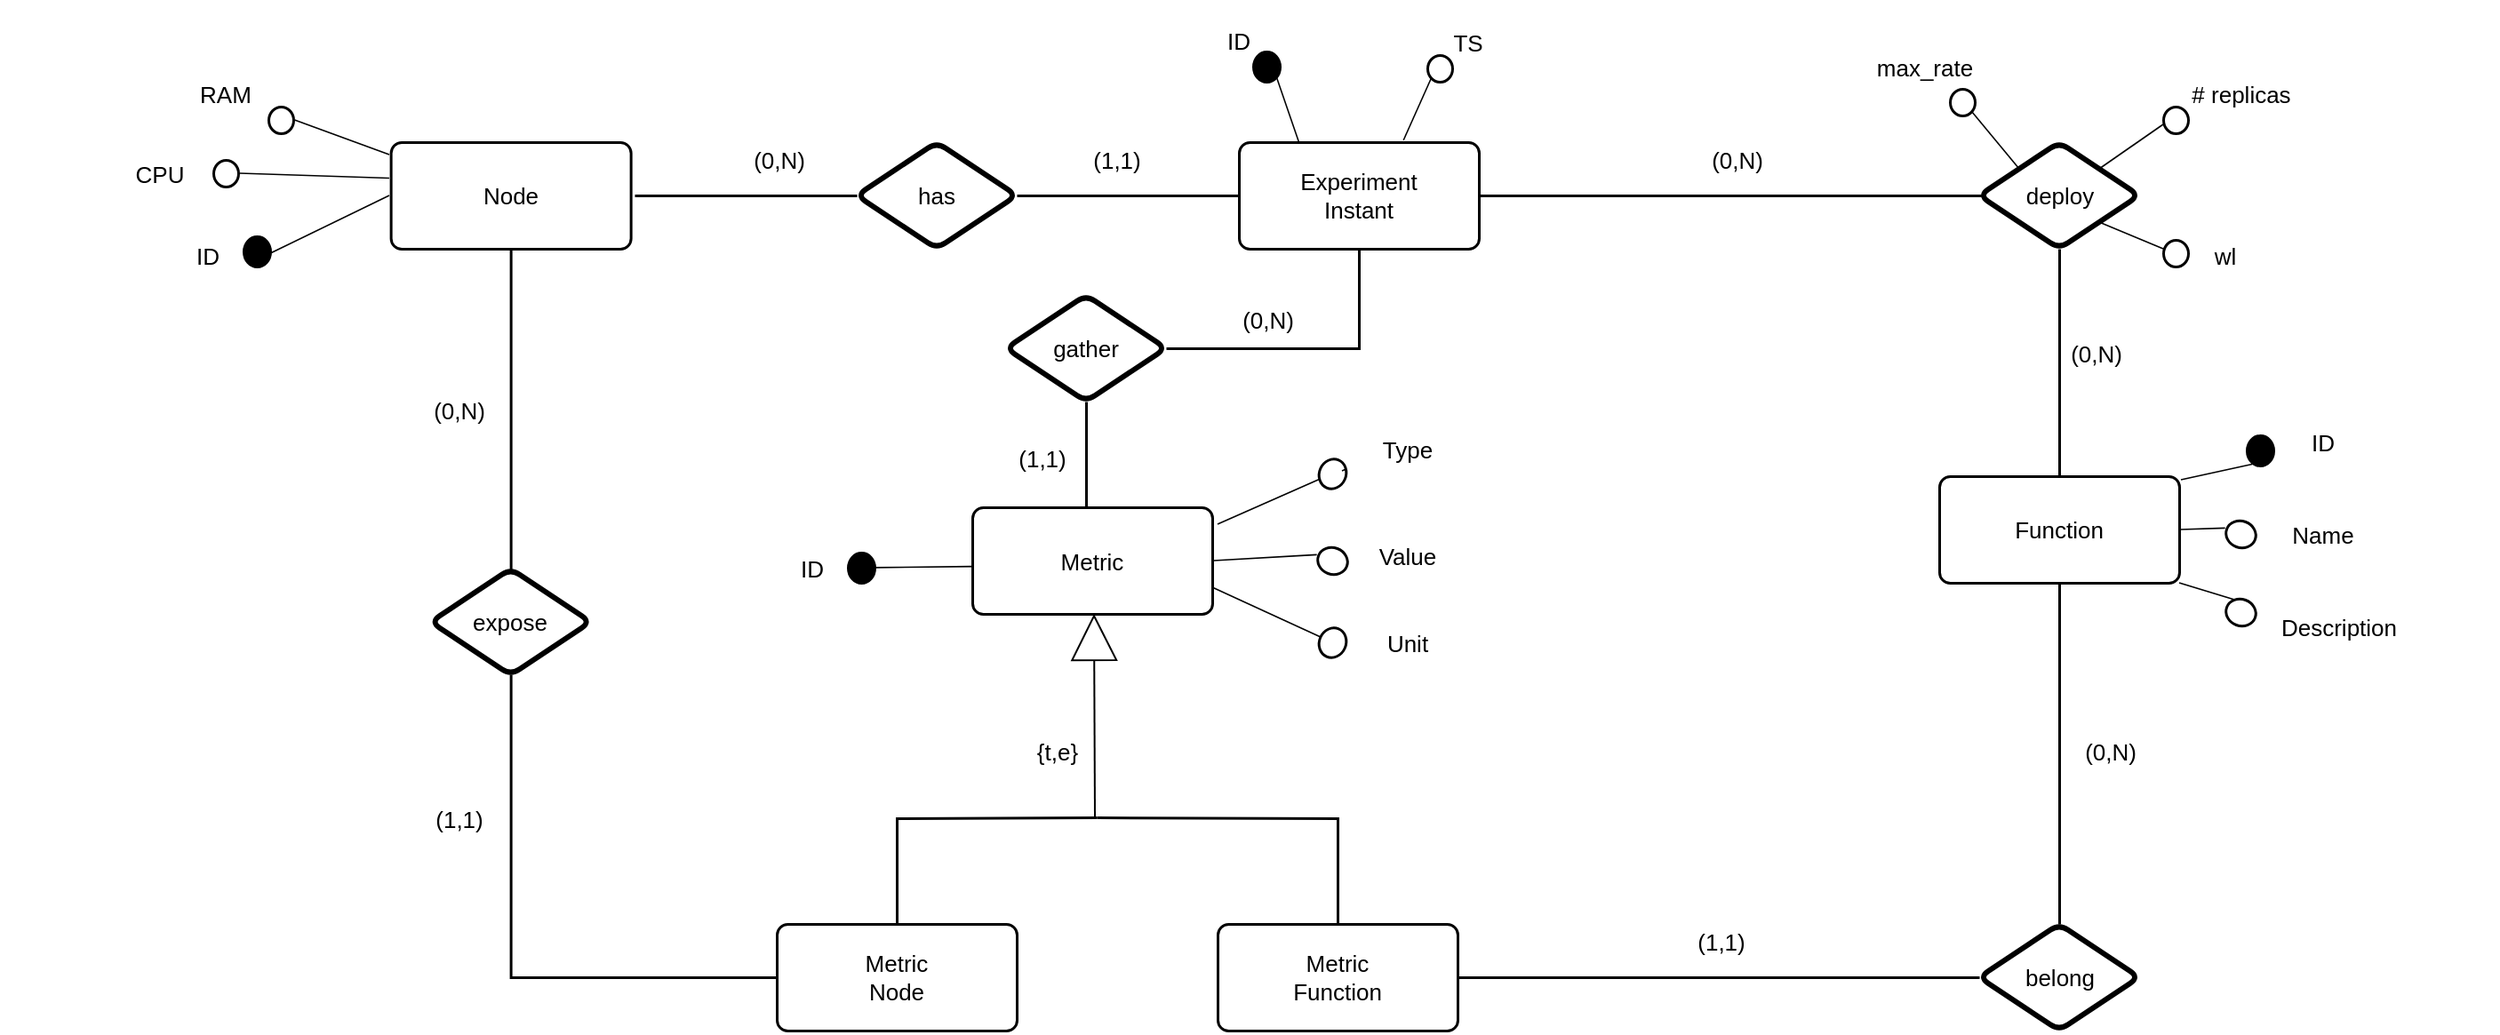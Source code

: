 <mxfile version="15.6.8" type="device" pages="2"><diagram id="wP2PnqFgxNLUTgQMqmHm" name="ER"><mxGraphModel dx="1678" dy="907" grid="1" gridSize="10" guides="1" tooltips="1" connect="1" arrows="1" fold="1" page="1" pageScale="1" pageWidth="827" pageHeight="1169" math="0" shadow="0"><root><mxCell id="0"/><mxCell id="1" parent="0"/><UserObject label="Type" lucidchartObjectId="9b5dUzU8giL_" id="DMG1DFnpiJeSfh5ttnVi-2"><mxCell style="html=1;overflow=block;blockSpacing=1;whiteSpace=wrap;strokeColor=none;fillColor=none;whiteSpace=wrap;fontSize=13;fontColor=#000000;spacing=0;strokeWidth=1.5;" vertex="1" parent="1"><mxGeometry x="765" y="330" width="180" height="45" as="geometry"/></mxCell></UserObject><UserObject label="Name" lucidchartObjectId="Y64dgn3Zi4ZL" id="DMG1DFnpiJeSfh5ttnVi-3"><mxCell style="html=1;overflow=block;blockSpacing=1;whiteSpace=wrap;strokeColor=none;fillColor=none;whiteSpace=wrap;fontSize=13;fontColor=#000000;spacing=0;strokeWidth=1.5;" vertex="1" parent="1"><mxGeometry x="1280" y="378" width="180" height="45" as="geometry"/></mxCell></UserObject><UserObject label="ID" lucidchartObjectId="C24dDlDHfIA-" id="DMG1DFnpiJeSfh5ttnVi-4"><mxCell style="html=1;overflow=block;blockSpacing=1;whiteSpace=wrap;strokeColor=none;fillColor=none;whiteSpace=wrap;fontSize=13;fontColor=#000000;spacing=0;strokeWidth=1.5;" vertex="1" parent="1"><mxGeometry x="90" y="221" width="180" height="45" as="geometry"/></mxCell></UserObject><UserObject label="CPU" lucidchartObjectId="q44dg3XaO2_9" id="DMG1DFnpiJeSfh5ttnVi-5"><mxCell style="html=1;overflow=block;blockSpacing=1;whiteSpace=wrap;strokeColor=none;fillColor=none;whiteSpace=wrap;fontSize=13;fontColor=#000000;spacing=0;strokeWidth=1.5;" vertex="1" parent="1"><mxGeometry x="63" y="175" width="180" height="45" as="geometry"/></mxCell></UserObject><UserObject label="RAM" lucidchartObjectId="534d_1s6gbTO" id="DMG1DFnpiJeSfh5ttnVi-6"><mxCell style="html=1;overflow=block;blockSpacing=1;whiteSpace=wrap;strokeColor=none;fillColor=none;whiteSpace=wrap;fontSize=13;fontColor=#000000;spacing=0;strokeWidth=1.5;" vertex="1" parent="1"><mxGeometry x="100" y="130" width="180" height="45" as="geometry"/></mxCell></UserObject><UserObject label="&lt;span style=&quot;font-style: normal&quot;&gt;Node&lt;/span&gt;" lucidchartObjectId="OEEgFIjqCyPv" id="DMG1DFnpiJeSfh5ttnVi-7"><mxCell style="html=1;overflow=block;blockSpacing=1;whiteSpace=wrap;;whiteSpace=wrap;fontSize=13;fontColor=#000000;fontStyle=2;spacing=3.8;strokeOpacity=100;fillOpacity=100;rounded=1;absoluteArcSize=1;arcSize=12;fillColor=#ffffff;strokeWidth=1.5;" vertex="1" parent="1"><mxGeometry x="282.81" y="180" width="135" height="60" as="geometry"/></mxCell></UserObject><UserObject label="" lucidchartObjectId="-04dJttr7Dre" id="DMG1DFnpiJeSfh5ttnVi-8"><mxCell style="html=1;overflow=block;blockSpacing=1;whiteSpace=wrap;ellipse;whiteSpace=wrap;fontSize=13;spacing=3.8;strokeOpacity=100;fillOpacity=100;rounded=1;absoluteArcSize=1;arcSize=12;fillColor=#000000;strokeWidth=1.5;" vertex="1" parent="1"><mxGeometry x="200" y="233" width="15" height="17" as="geometry"/></mxCell></UserObject><UserObject label="" lucidchartObjectId="m34d_icjrmit" id="DMG1DFnpiJeSfh5ttnVi-9"><mxCell style="html=1;overflow=block;blockSpacing=1;whiteSpace=wrap;ellipse;whiteSpace=wrap;fontSize=13;spacing=3.8;strokeOpacity=100;fillOpacity=100;rounded=1;absoluteArcSize=1;arcSize=12;fillColor=#ffffff;strokeWidth=1.5;" vertex="1" parent="1"><mxGeometry x="214" y="160" width="14" height="15" as="geometry"/></mxCell></UserObject><UserObject label="" lucidchartObjectId="m34dn9Aj9rzF" id="DMG1DFnpiJeSfh5ttnVi-10"><mxCell style="html=1;jettySize=18;whiteSpace=wrap;fontSize=13;strokeOpacity=100;strokeWidth=0.8;rounded=0;startArrow=none;;endArrow=none;;exitX=-0.006;exitY=0.117;exitPerimeter=0;entryX=1.054;entryY=0.5;entryPerimeter=0;" edge="1" parent="1" source="DMG1DFnpiJeSfh5ttnVi-7" target="DMG1DFnpiJeSfh5ttnVi-9"><mxGeometry width="100" height="100" relative="1" as="geometry"><Array as="points"/></mxGeometry></mxCell></UserObject><UserObject label="" lucidchartObjectId="e44dvF2ZWF17" id="DMG1DFnpiJeSfh5ttnVi-11"><mxCell style="html=1;overflow=block;blockSpacing=1;whiteSpace=wrap;ellipse;whiteSpace=wrap;fontSize=13;spacing=3.8;strokeOpacity=100;fillOpacity=100;rounded=1;absoluteArcSize=1;arcSize=12;fillColor=#ffffff;strokeWidth=1.5;" vertex="1" parent="1"><mxGeometry x="183" y="190" width="14" height="15" as="geometry"/></mxCell></UserObject><UserObject label="" lucidchartObjectId="e44d~gqXf~aO" id="DMG1DFnpiJeSfh5ttnVi-12"><mxCell style="html=1;jettySize=18;whiteSpace=wrap;fontSize=13;strokeOpacity=100;strokeWidth=0.8;rounded=0;startArrow=none;;endArrow=none;;exitX=-0.006;exitY=0.337;exitPerimeter=0;entryX=1.054;entryY=0.5;entryPerimeter=0;" edge="1" parent="1" source="DMG1DFnpiJeSfh5ttnVi-7" target="DMG1DFnpiJeSfh5ttnVi-11"><mxGeometry width="100" height="100" relative="1" as="geometry"><Array as="points"/></mxGeometry></mxCell></UserObject><UserObject label="&lt;span style=&quot;font-style: normal&quot;&gt;Metric&lt;br&gt;&lt;/span&gt;" lucidchartObjectId="454dIQ~aDtU-" id="DMG1DFnpiJeSfh5ttnVi-13"><mxCell style="html=1;overflow=block;blockSpacing=1;whiteSpace=wrap;;whiteSpace=wrap;fontSize=13;fontColor=#000000;fontStyle=2;spacing=3.8;strokeOpacity=100;fillOpacity=100;rounded=1;absoluteArcSize=1;arcSize=12;fillColor=#ffffff;strokeWidth=1.5;" vertex="1" parent="1"><mxGeometry x="610" y="385.5" width="135" height="60" as="geometry"/></mxCell></UserObject><UserObject label="" lucidchartObjectId="A64dyH3geTrY" id="DMG1DFnpiJeSfh5ttnVi-14"><mxCell style="html=1;overflow=block;blockSpacing=1;whiteSpace=wrap;ellipse;whiteSpace=wrap;fontSize=13;spacing=3.8;strokeOpacity=100;fillOpacity=100;rounded=1;absoluteArcSize=1;arcSize=12;rotation=-69.15;fillColor=#ffffff;strokeWidth=1.5;" vertex="1" parent="1"><mxGeometry x="805" y="407" width="15" height="17" as="geometry"/></mxCell></UserObject><UserObject label="" lucidchartObjectId="N64dlVZlJCR0" id="DMG1DFnpiJeSfh5ttnVi-15"><mxCell style="html=1;jettySize=18;whiteSpace=wrap;fontSize=13;strokeOpacity=100;strokeWidth=0.8;rounded=0;startArrow=none;;endArrow=none;;exitX=0.5;exitY=-0.046;exitPerimeter=0;entryX=1.006;entryY=0.5;entryPerimeter=0;" edge="1" parent="1" source="DMG1DFnpiJeSfh5ttnVi-14" target="DMG1DFnpiJeSfh5ttnVi-13"><mxGeometry width="100" height="100" relative="1" as="geometry"><Array as="points"/></mxGeometry></mxCell></UserObject><UserObject label="Metric&lt;br&gt;Node" lucidchartObjectId="964dGT_Nt.-A" id="DMG1DFnpiJeSfh5ttnVi-16"><mxCell style="html=1;overflow=block;blockSpacing=1;whiteSpace=wrap;;whiteSpace=wrap;fontSize=13;fontColor=#000000;spacing=3.8;strokeOpacity=100;fillOpacity=100;rounded=1;absoluteArcSize=1;arcSize=12;fillColor=#ffffff;strokeWidth=1.5;" vertex="1" parent="1"><mxGeometry x="500" y="620" width="135" height="60" as="geometry"/></mxCell></UserObject><UserObject label="" lucidchartObjectId="Bb5dZPRpgHt." id="DMG1DFnpiJeSfh5ttnVi-27"><mxCell style="html=1;jettySize=18;whiteSpace=wrap;fontSize=13;strokeOpacity=100;strokeWidth=0.8;rounded=0;startArrow=none;;endArrow=none;;" edge="1" parent="1" source="DMG1DFnpiJeSfh5ttnVi-68"><mxGeometry width="100" height="100" relative="1" as="geometry"><Array as="points"/><mxPoint x="818" y="365" as="sourcePoint"/><mxPoint x="748" y="395" as="targetPoint"/></mxGeometry></mxCell></UserObject><UserObject label="" lucidchartObjectId="Rg5dHVJ4h0-_" id="DMG1DFnpiJeSfh5ttnVi-29"><mxCell style="html=1;jettySize=18;whiteSpace=wrap;fontSize=13;strokeOpacity=100;strokeWidth=0.8;rounded=0;startArrow=none;;endArrow=none;;exitX=-0.006;exitY=0.5;exitPerimeter=0;entryX=1.044;entryY=0.545;entryPerimeter=0;" edge="1" parent="1" source="DMG1DFnpiJeSfh5ttnVi-7" target="DMG1DFnpiJeSfh5ttnVi-8"><mxGeometry width="100" height="100" relative="1" as="geometry"><Array as="points"/></mxGeometry></mxCell></UserObject><UserObject label="&lt;span style=&quot;font-style: normal&quot;&gt;Function&lt;/span&gt;" lucidchartObjectId="~uSofGP1W5QT" id="DMG1DFnpiJeSfh5ttnVi-32"><mxCell style="html=1;overflow=block;blockSpacing=1;whiteSpace=wrap;;whiteSpace=wrap;fontSize=13;fontColor=#000000;fontStyle=2;spacing=3.8;strokeOpacity=100;fillOpacity=100;rounded=1;absoluteArcSize=1;arcSize=12;fillColor=#ffffff;strokeWidth=1.5;" vertex="1" parent="1"><mxGeometry x="1154" y="368" width="135" height="60" as="geometry"/></mxCell></UserObject><UserObject label="" lucidchartObjectId="~uSoPyirGRPD" id="DMG1DFnpiJeSfh5ttnVi-33"><mxCell style="html=1;overflow=block;blockSpacing=1;whiteSpace=wrap;ellipse;whiteSpace=wrap;fontSize=13;spacing=3.8;strokeOpacity=100;fillOpacity=100;rounded=1;absoluteArcSize=1;arcSize=12;rotation=-69.15;fillColor=#ffffff;strokeWidth=1.5;" vertex="1" parent="1"><mxGeometry x="1316" y="392" width="15" height="17" as="geometry"/></mxCell></UserObject><UserObject label="" lucidchartObjectId="~uSoH34Udley" id="DMG1DFnpiJeSfh5ttnVi-34"><mxCell style="html=1;jettySize=18;whiteSpace=wrap;fontSize=13;strokeOpacity=100;strokeWidth=0.8;rounded=0;startArrow=none;;endArrow=none;;exitX=0.5;exitY=-0.046;exitPerimeter=0;entryX=1.006;entryY=0.5;entryPerimeter=0;" edge="1" parent="1" source="DMG1DFnpiJeSfh5ttnVi-33" target="DMG1DFnpiJeSfh5ttnVi-32"><mxGeometry width="100" height="100" relative="1" as="geometry"><Array as="points"/></mxGeometry></mxCell></UserObject><UserObject label="ID" lucidchartObjectId="-vSogdpUPHWz" id="DMG1DFnpiJeSfh5ttnVi-35"><mxCell style="html=1;overflow=block;blockSpacing=1;whiteSpace=wrap;strokeColor=none;fillColor=none;whiteSpace=wrap;fontSize=13;fontColor=#000000;spacing=0;strokeWidth=1.5;" vertex="1" parent="1"><mxGeometry x="1280" y="326" width="180" height="45" as="geometry"/></mxCell></UserObject><UserObject label="" lucidchartObjectId="-vSoKPREWX-~" id="DMG1DFnpiJeSfh5ttnVi-36"><mxCell style="html=1;overflow=block;blockSpacing=1;whiteSpace=wrap;ellipse;whiteSpace=wrap;fontSize=13;spacing=3.8;strokeOpacity=100;fillOpacity=100;rounded=1;absoluteArcSize=1;arcSize=12;fillColor=#000000;strokeWidth=1.5;" vertex="1" parent="1"><mxGeometry x="1327" y="345" width="15" height="17" as="geometry"/></mxCell></UserObject><UserObject label="" lucidchartObjectId="-wSoa.VuNmsw" id="DMG1DFnpiJeSfh5ttnVi-37"><mxCell style="html=1;jettySize=18;whiteSpace=wrap;fontSize=13;strokeOpacity=100;strokeWidth=0.8;rounded=0;startArrow=none;;endArrow=none;;exitX=0.204;exitY=0.956;exitPerimeter=0;" edge="1" parent="1" source="DMG1DFnpiJeSfh5ttnVi-36"><mxGeometry width="100" height="100" relative="1" as="geometry"><Array as="points"/><mxPoint x="1290" y="370" as="targetPoint"/></mxGeometry></mxCell></UserObject><UserObject label="&lt;span style=&quot;font-style: normal&quot;&gt;Experiment&lt;br&gt;Instant&lt;br&gt;&lt;/span&gt;" lucidchartObjectId="AxSofEdzmQ-Y" id="DMG1DFnpiJeSfh5ttnVi-38"><mxCell style="html=1;overflow=block;blockSpacing=1;whiteSpace=wrap;;whiteSpace=wrap;fontSize=13;fontColor=#000000;fontStyle=2;spacing=3.8;strokeOpacity=100;fillOpacity=100;rounded=1;absoluteArcSize=1;arcSize=12;fillColor=#ffffff;strokeWidth=1.5;" vertex="1" parent="1"><mxGeometry x="760" y="180" width="135" height="60" as="geometry"/></mxCell></UserObject><UserObject label="deploy" lucidchartObjectId="aJSoNTptgdtV" id="DMG1DFnpiJeSfh5ttnVi-39"><mxCell style="html=1;overflow=block;blockSpacing=1;whiteSpace=wrap;rhombus;whiteSpace=wrap;fontSize=13;fontColor=#000000;spacing=3.8;strokeOpacity=100;rounded=1;absoluteArcSize=1;arcSize=12;strokeWidth=3;" vertex="1" parent="1"><mxGeometry x="1176.5" y="180" width="90" height="60" as="geometry"/></mxCell></UserObject><UserObject label="" lucidchartObjectId="aJSo2~Ef-OML" id="DMG1DFnpiJeSfh5ttnVi-40"><mxCell style="html=1;jettySize=18;whiteSpace=wrap;fontSize=13;fontColor=#000000;strokeWidth=1.5;rounded=1;arcSize=0;edgeStyle=orthogonalEdgeStyle;startArrow=none;;endArrow=none;;exitX=0.5;exitY=1;entryX=0.5;entryY=0;entryDx=0;entryDy=0;exitDx=0;exitDy=0;" edge="1" parent="1" source="DMG1DFnpiJeSfh5ttnVi-39" target="DMG1DFnpiJeSfh5ttnVi-32"><mxGeometry width="100" height="100" relative="1" as="geometry"><Array as="points"/><mxPoint x="865" y="245" as="targetPoint"/></mxGeometry></mxCell></UserObject><mxCell id="DMG1DFnpiJeSfh5ttnVi-41" value="(0,N)" style="text;html=1;resizable=0;labelBackgroundColor=#ffffff;align=center;verticalAlign=middle;fontColor=#000000;;fontSize=13;" vertex="1" parent="DMG1DFnpiJeSfh5ttnVi-40"><mxGeometry relative="1" as="geometry"><mxPoint x="20" y="-5" as="offset"/></mxGeometry></mxCell><UserObject label="" lucidchartObjectId="aJSolJxIZP1x" id="DMG1DFnpiJeSfh5ttnVi-42"><mxCell style="html=1;jettySize=18;whiteSpace=wrap;fontSize=13;fontColor=#000000;strokeWidth=1.5;rounded=1;arcSize=0;edgeStyle=orthogonalEdgeStyle;startArrow=none;;endArrow=none;;exitX=0.016;exitY=0.5;exitPerimeter=0;entryX=1;entryY=0.5;entryDx=0;entryDy=0;" edge="1" parent="1" source="DMG1DFnpiJeSfh5ttnVi-39" target="DMG1DFnpiJeSfh5ttnVi-38"><mxGeometry width="100" height="100" relative="1" as="geometry"><Array as="points"/></mxGeometry></mxCell></UserObject><mxCell id="DMG1DFnpiJeSfh5ttnVi-43" value="(0,N)" style="text;html=1;resizable=0;labelBackgroundColor=#ffffff;align=center;verticalAlign=middle;fontColor=#000000;;fontSize=13;" vertex="1" parent="DMG1DFnpiJeSfh5ttnVi-42"><mxGeometry x="-0.581" relative="1" as="geometry"><mxPoint x="-79" y="-20" as="offset"/></mxGeometry></mxCell><UserObject label="Value" lucidchartObjectId="NJSoYLaRE0Ns" id="DMG1DFnpiJeSfh5ttnVi-44"><mxCell style="html=1;overflow=block;blockSpacing=1;whiteSpace=wrap;strokeColor=none;fillColor=none;whiteSpace=wrap;fontSize=13;fontColor=#000000;spacing=0;strokeWidth=1.5;" vertex="1" parent="1"><mxGeometry x="765" y="390" width="180" height="45" as="geometry"/></mxCell></UserObject><UserObject label="expose" lucidchartObjectId="QKSovwFdbwl8" id="DMG1DFnpiJeSfh5ttnVi-45"><mxCell style="html=1;overflow=block;blockSpacing=1;whiteSpace=wrap;rhombus;whiteSpace=wrap;fontSize=13;fontColor=#000000;spacing=3.8;strokeOpacity=100;rounded=1;absoluteArcSize=1;arcSize=12;strokeWidth=3;" vertex="1" parent="1"><mxGeometry x="305.31" y="420" width="90" height="60" as="geometry"/></mxCell></UserObject><UserObject label="" lucidchartObjectId="QKSoPwRiHVoJ" id="DMG1DFnpiJeSfh5ttnVi-46"><mxCell style="html=1;jettySize=18;whiteSpace=wrap;fontSize=13;fontColor=#000000;strokeWidth=1.5;rounded=1;arcSize=0;edgeStyle=orthogonalEdgeStyle;startArrow=none;;endArrow=none;;exitX=0.5;exitY=0.009;exitPerimeter=0;entryX=0.5;entryY=1;entryDx=0;entryDy=0;" edge="1" parent="1" source="DMG1DFnpiJeSfh5ttnVi-45" target="DMG1DFnpiJeSfh5ttnVi-7"><mxGeometry width="100" height="100" relative="1" as="geometry"><Array as="points"/><mxPoint x="335" y="275" as="targetPoint"/></mxGeometry></mxCell></UserObject><mxCell id="DMG1DFnpiJeSfh5ttnVi-47" value="(1,1)" style="text;html=1;resizable=0;labelBackgroundColor=#ffffff;align=center;verticalAlign=middle;fontColor=#000000;;fontSize=13;" vertex="1" parent="DMG1DFnpiJeSfh5ttnVi-46"><mxGeometry x="-0.179" relative="1" as="geometry"><mxPoint x="-30" y="214" as="offset"/></mxGeometry></mxCell><UserObject label="" lucidchartObjectId="QKSozWpXTLyd" id="DMG1DFnpiJeSfh5ttnVi-48"><mxCell style="html=1;jettySize=18;whiteSpace=wrap;fontSize=13;fontColor=#000000;strokeWidth=1.5;rounded=1;arcSize=0;edgeStyle=orthogonalEdgeStyle;startArrow=none;;endArrow=none;;exitX=0.5;exitY=0.991;exitPerimeter=0;entryX=0;entryY=0.5;entryDx=0;entryDy=0;" edge="1" parent="1" source="DMG1DFnpiJeSfh5ttnVi-45" target="DMG1DFnpiJeSfh5ttnVi-16"><mxGeometry width="100" height="100" relative="1" as="geometry"><Array as="points"/></mxGeometry></mxCell></UserObject><mxCell id="DMG1DFnpiJeSfh5ttnVi-49" value="(0,N)" style="text;html=1;resizable=0;labelBackgroundColor=#ffffff;align=center;verticalAlign=middle;fontColor=#000000;;fontSize=13;" vertex="1" parent="DMG1DFnpiJeSfh5ttnVi-48"><mxGeometry relative="1" as="geometry"><mxPoint x="-30" y="-309" as="offset"/></mxGeometry></mxCell><UserObject label="" lucidchartObjectId="Wa5d695DNU6g" id="DMG1DFnpiJeSfh5ttnVi-68"><mxCell style="html=1;overflow=block;blockSpacing=1;whiteSpace=wrap;ellipse;whiteSpace=wrap;fontSize=13;spacing=3.8;strokeOpacity=100;fillOpacity=100;rounded=1;absoluteArcSize=1;arcSize=12;rotation=23.529;fillColor=#ffffff;strokeWidth=1.5;" vertex="1" parent="1"><mxGeometry x="805" y="358" width="15" height="17" as="geometry"/></mxCell></UserObject><mxCell id="DMG1DFnpiJeSfh5ttnVi-69" value="" style="html=1;jettySize=18;whiteSpace=wrap;fontSize=13;strokeOpacity=100;strokeWidth=0.8;rounded=0;startArrow=none;;endArrow=none;;" edge="1" parent="1" target="DMG1DFnpiJeSfh5ttnVi-68"><mxGeometry width="100" height="100" relative="1" as="geometry"><Array as="points"/><mxPoint x="818" y="365" as="sourcePoint"/><mxPoint x="738" y="395" as="targetPoint"/></mxGeometry></mxCell><UserObject label="" lucidchartObjectId="Bb5dZPRpgHt." id="DMG1DFnpiJeSfh5ttnVi-70"><mxCell style="html=1;jettySize=18;whiteSpace=wrap;fontSize=13;strokeOpacity=100;strokeWidth=0.8;rounded=0;startArrow=none;;endArrow=none;;entryX=1;entryY=0.75;entryDx=0;entryDy=0;" edge="1" parent="1" source="DMG1DFnpiJeSfh5ttnVi-71" target="DMG1DFnpiJeSfh5ttnVi-13"><mxGeometry width="100" height="100" relative="1" as="geometry"><Array as="points"/><mxPoint x="818" y="455" as="sourcePoint"/><mxPoint x="748" y="425" as="targetPoint"/></mxGeometry></mxCell></UserObject><UserObject label="" lucidchartObjectId="Wa5d695DNU6g" id="DMG1DFnpiJeSfh5ttnVi-71"><mxCell style="html=1;overflow=block;blockSpacing=1;whiteSpace=wrap;ellipse;whiteSpace=wrap;fontSize=13;spacing=3.8;strokeOpacity=100;fillOpacity=100;rounded=1;absoluteArcSize=1;arcSize=12;rotation=23.529;fillColor=#ffffff;strokeWidth=1.5;" vertex="1" parent="1"><mxGeometry x="805" y="453" width="15" height="17" as="geometry"/></mxCell></UserObject><UserObject label="Unit" lucidchartObjectId="9b5dUzU8giL_" id="DMG1DFnpiJeSfh5ttnVi-72"><mxCell style="html=1;overflow=block;blockSpacing=1;whiteSpace=wrap;strokeColor=none;fillColor=none;whiteSpace=wrap;fontSize=13;fontColor=#000000;spacing=0;strokeWidth=1.5;" vertex="1" parent="1"><mxGeometry x="765" y="439" width="180" height="45" as="geometry"/></mxCell></UserObject><UserObject label="max_rate" lucidchartObjectId="534d_1s6gbTO" id="DMG1DFnpiJeSfh5ttnVi-83"><mxCell style="html=1;overflow=block;blockSpacing=1;whiteSpace=wrap;strokeColor=none;fillColor=none;whiteSpace=wrap;fontSize=13;fontColor=#000000;spacing=0;strokeWidth=1.5;" vertex="1" parent="1"><mxGeometry x="1055.5" y="115" width="180" height="45" as="geometry"/></mxCell></UserObject><UserObject label="# replicas" lucidchartObjectId="C24dDlDHfIA-" id="DMG1DFnpiJeSfh5ttnVi-86"><mxCell style="html=1;overflow=block;blockSpacing=1;whiteSpace=wrap;strokeColor=none;fillColor=none;whiteSpace=wrap;fontSize=13;fontColor=#000000;spacing=0;strokeWidth=1.5;rotation=0;" vertex="1" parent="1"><mxGeometry x="1288.5" y="130" width="70" height="45" as="geometry"/></mxCell></UserObject><UserObject label="" lucidchartObjectId="-wSoa.VuNmsw" id="DMG1DFnpiJeSfh5ttnVi-88"><mxCell style="html=1;jettySize=18;whiteSpace=wrap;fontSize=13;strokeOpacity=100;strokeWidth=0.8;rounded=0;startArrow=none;;endArrow=none;;entryX=0;entryY=0;entryDx=0;entryDy=0;" edge="1" parent="1" target="DMG1DFnpiJeSfh5ttnVi-39"><mxGeometry width="100" height="100" relative="1" as="geometry"><Array as="points"/><mxPoint x="1170" y="160" as="sourcePoint"/><mxPoint x="1299" y="387.99" as="targetPoint"/></mxGeometry></mxCell></UserObject><UserObject label="" lucidchartObjectId="m34d_icjrmit" id="DMG1DFnpiJeSfh5ttnVi-90"><mxCell style="html=1;overflow=block;blockSpacing=1;whiteSpace=wrap;ellipse;whiteSpace=wrap;fontSize=13;spacing=3.8;strokeOpacity=100;fillOpacity=100;rounded=1;absoluteArcSize=1;arcSize=12;fillColor=#ffffff;strokeWidth=1.5;" vertex="1" parent="1"><mxGeometry x="1160" y="150" width="14" height="15" as="geometry"/></mxCell></UserObject><UserObject label="" lucidchartObjectId="-wSoa.VuNmsw" id="DMG1DFnpiJeSfh5ttnVi-92"><mxCell style="html=1;jettySize=18;whiteSpace=wrap;fontSize=13;strokeOpacity=100;strokeWidth=0.8;rounded=0;startArrow=none;;endArrow=none;;entryX=1;entryY=0;entryDx=0;entryDy=0;" edge="1" parent="1" target="DMG1DFnpiJeSfh5ttnVi-39"><mxGeometry width="100" height="100" relative="1" as="geometry"><Array as="points"/><mxPoint x="1280" y="170" as="sourcePoint"/><mxPoint x="1209" y="205" as="targetPoint"/></mxGeometry></mxCell></UserObject><UserObject label="" lucidchartObjectId="m34d_icjrmit" id="DMG1DFnpiJeSfh5ttnVi-93"><mxCell style="html=1;overflow=block;blockSpacing=1;whiteSpace=wrap;ellipse;whiteSpace=wrap;fontSize=13;spacing=3.8;strokeOpacity=100;fillOpacity=100;rounded=1;absoluteArcSize=1;arcSize=12;fillColor=#ffffff;strokeWidth=1.5;" vertex="1" parent="1"><mxGeometry x="1280" y="160" width="14" height="15" as="geometry"/></mxCell></UserObject><UserObject label="" lucidchartObjectId="m34d_icjrmit" id="DMG1DFnpiJeSfh5ttnVi-97"><mxCell style="html=1;overflow=block;blockSpacing=1;whiteSpace=wrap;ellipse;whiteSpace=wrap;fontSize=13;spacing=3.8;strokeOpacity=100;fillOpacity=100;rounded=1;absoluteArcSize=1;arcSize=12;fillColor=#ffffff;strokeWidth=1.5;" vertex="1" parent="1"><mxGeometry x="1280" y="235" width="14" height="15" as="geometry"/></mxCell></UserObject><UserObject label="" lucidchartObjectId="m34dn9Aj9rzF" id="DMG1DFnpiJeSfh5ttnVi-98"><mxCell style="html=1;jettySize=18;whiteSpace=wrap;fontSize=13;strokeOpacity=100;strokeWidth=0.8;rounded=0;startArrow=none;;endArrow=none;;entryX=1;entryY=1;entryDx=0;entryDy=0;" edge="1" parent="1" target="DMG1DFnpiJeSfh5ttnVi-39"><mxGeometry width="100" height="100" relative="1" as="geometry"><Array as="points"/><mxPoint x="1280" y="240" as="sourcePoint"/><mxPoint x="580" y="80" as="targetPoint"/></mxGeometry></mxCell></UserObject><UserObject label="wl" lucidchartObjectId="C24dDlDHfIA-" id="DMG1DFnpiJeSfh5ttnVi-99"><mxCell style="html=1;overflow=block;blockSpacing=1;whiteSpace=wrap;strokeColor=none;fillColor=none;whiteSpace=wrap;fontSize=13;fontColor=#000000;spacing=0;strokeWidth=1.5;rotation=0;" vertex="1" parent="1"><mxGeometry x="1280" y="221" width="70" height="45" as="geometry"/></mxCell></UserObject><UserObject label="Metric&lt;br&gt;Function" lucidchartObjectId="964dGT_Nt.-A" id="DMG1DFnpiJeSfh5ttnVi-102"><mxCell style="html=1;overflow=block;blockSpacing=1;whiteSpace=wrap;;whiteSpace=wrap;fontSize=13;fontColor=#000000;spacing=3.8;strokeOpacity=100;fillOpacity=100;rounded=1;absoluteArcSize=1;arcSize=12;fillColor=#ffffff;strokeWidth=1.5;" vertex="1" parent="1"><mxGeometry x="748" y="620" width="135" height="60" as="geometry"/></mxCell></UserObject><UserObject label="" lucidchartObjectId="aJSolJxIZP1x" id="DMG1DFnpiJeSfh5ttnVi-103"><mxCell style="html=1;jettySize=18;whiteSpace=wrap;fontSize=13;fontColor=#000000;strokeWidth=1.5;rounded=1;arcSize=0;edgeStyle=orthogonalEdgeStyle;startArrow=none;;endArrow=none;;entryX=0.5;entryY=0;entryDx=0;entryDy=0;" edge="1" parent="1" target="DMG1DFnpiJeSfh5ttnVi-16"><mxGeometry width="100" height="100" relative="1" as="geometry"><Array as="points"/><mxPoint x="680" y="560" as="sourcePoint"/><mxPoint x="905.0" y="220" as="targetPoint"/></mxGeometry></mxCell></UserObject><UserObject label="" lucidchartObjectId="aJSolJxIZP1x" id="DMG1DFnpiJeSfh5ttnVi-105"><mxCell style="html=1;jettySize=18;whiteSpace=wrap;fontSize=13;fontColor=#000000;strokeWidth=1.5;rounded=1;arcSize=0;edgeStyle=orthogonalEdgeStyle;startArrow=none;;endArrow=none;;entryX=0.5;entryY=0;entryDx=0;entryDy=0;" edge="1" parent="1" target="DMG1DFnpiJeSfh5ttnVi-102"><mxGeometry width="100" height="100" relative="1" as="geometry"><Array as="points"/><mxPoint x="680" y="560" as="sourcePoint"/><mxPoint x="577.5" y="630" as="targetPoint"/></mxGeometry></mxCell></UserObject><mxCell id="DMG1DFnpiJeSfh5ttnVi-106" value="" style="endArrow=block;html=1;rounded=0;entryX=0.5;entryY=1;entryDx=0;entryDy=0;endFill=0;endSize=24;" edge="1" parent="1"><mxGeometry width="50" height="50" relative="1" as="geometry"><mxPoint x="679" y="560" as="sourcePoint"/><mxPoint x="678.5" y="445.5" as="targetPoint"/></mxGeometry></mxCell><UserObject label="has" lucidchartObjectId="QKSovwFdbwl8" id="DMG1DFnpiJeSfh5ttnVi-107"><mxCell style="html=1;overflow=block;blockSpacing=1;whiteSpace=wrap;rhombus;whiteSpace=wrap;fontSize=13;fontColor=#000000;spacing=3.8;strokeOpacity=100;rounded=1;absoluteArcSize=1;arcSize=12;strokeWidth=3;" vertex="1" parent="1"><mxGeometry x="545" y="180" width="90" height="60" as="geometry"/></mxCell></UserObject><UserObject label="" lucidchartObjectId="QKSoPwRiHVoJ" id="DMG1DFnpiJeSfh5ttnVi-110"><mxCell style="html=1;jettySize=18;whiteSpace=wrap;fontSize=13;fontColor=#000000;strokeWidth=1.5;rounded=1;arcSize=0;edgeStyle=orthogonalEdgeStyle;startArrow=none;;endArrow=none;;exitX=0;exitY=0.5;exitDx=0;exitDy=0;" edge="1" parent="1" source="DMG1DFnpiJeSfh5ttnVi-107"><mxGeometry width="100" height="100" relative="1" as="geometry"><Array as="points"/><mxPoint x="420" y="210" as="targetPoint"/><mxPoint x="360.31" y="430.54" as="sourcePoint"/></mxGeometry></mxCell></UserObject><mxCell id="DMG1DFnpiJeSfh5ttnVi-111" value="(1,1)" style="text;html=1;resizable=0;labelBackgroundColor=#ffffff;align=center;verticalAlign=middle;fontColor=#000000;;fontSize=13;" vertex="1" parent="DMG1DFnpiJeSfh5ttnVi-110"><mxGeometry x="-0.179" relative="1" as="geometry"><mxPoint x="197" y="-20" as="offset"/></mxGeometry></mxCell><UserObject label="" lucidchartObjectId="QKSozWpXTLyd" id="DMG1DFnpiJeSfh5ttnVi-112"><mxCell style="html=1;jettySize=18;whiteSpace=wrap;fontSize=13;fontColor=#000000;strokeWidth=1.5;rounded=1;arcSize=0;edgeStyle=orthogonalEdgeStyle;startArrow=none;;endArrow=none;;exitX=1;exitY=0.5;entryX=0;entryY=0.5;entryDx=0;entryDy=0;exitDx=0;exitDy=0;" edge="1" parent="1" source="DMG1DFnpiJeSfh5ttnVi-107" target="DMG1DFnpiJeSfh5ttnVi-38"><mxGeometry width="100" height="100" relative="1" as="geometry"><Array as="points"/><mxPoint x="360.31" y="489.46" as="sourcePoint"/><mxPoint x="510" y="660" as="targetPoint"/></mxGeometry></mxCell></UserObject><mxCell id="DMG1DFnpiJeSfh5ttnVi-113" value="(0,N)" style="text;html=1;resizable=0;labelBackgroundColor=#ffffff;align=center;verticalAlign=middle;fontColor=#000000;;fontSize=13;" vertex="1" parent="DMG1DFnpiJeSfh5ttnVi-112"><mxGeometry relative="1" as="geometry"><mxPoint x="-197" y="-20" as="offset"/></mxGeometry></mxCell><UserObject label="gather" lucidchartObjectId="QKSovwFdbwl8" id="DMG1DFnpiJeSfh5ttnVi-114"><mxCell style="html=1;overflow=block;blockSpacing=1;whiteSpace=wrap;rhombus;whiteSpace=wrap;fontSize=13;fontColor=#000000;spacing=3.8;strokeOpacity=100;rounded=1;absoluteArcSize=1;arcSize=12;strokeWidth=3;" vertex="1" parent="1"><mxGeometry x="629" y="266" width="90" height="60" as="geometry"/></mxCell></UserObject><UserObject label="" lucidchartObjectId="QKSoPwRiHVoJ" id="DMG1DFnpiJeSfh5ttnVi-115"><mxCell style="html=1;jettySize=18;whiteSpace=wrap;fontSize=13;fontColor=#000000;strokeWidth=1.5;rounded=1;arcSize=0;edgeStyle=orthogonalEdgeStyle;startArrow=none;;endArrow=none;;exitX=0.5;exitY=1;exitDx=0;exitDy=0;entryX=1;entryY=0.5;entryDx=0;entryDy=0;" edge="1" parent="1" source="DMG1DFnpiJeSfh5ttnVi-38" target="DMG1DFnpiJeSfh5ttnVi-114"><mxGeometry width="100" height="100" relative="1" as="geometry"><Array as="points"/><mxPoint x="430" y="220" as="targetPoint"/><mxPoint x="555" y="220" as="sourcePoint"/></mxGeometry></mxCell></UserObject><mxCell id="DMG1DFnpiJeSfh5ttnVi-116" value="(1,1)" style="text;html=1;resizable=0;labelBackgroundColor=#ffffff;align=center;verticalAlign=middle;fontColor=#000000;;fontSize=13;" vertex="1" parent="DMG1DFnpiJeSfh5ttnVi-115"><mxGeometry x="-0.179" relative="1" as="geometry"><mxPoint x="-167" y="62" as="offset"/></mxGeometry></mxCell><UserObject label="" lucidchartObjectId="QKSoPwRiHVoJ" id="DMG1DFnpiJeSfh5ttnVi-117"><mxCell style="html=1;jettySize=18;whiteSpace=wrap;fontSize=13;fontColor=#000000;strokeWidth=1.5;rounded=1;arcSize=0;edgeStyle=orthogonalEdgeStyle;startArrow=none;;endArrow=none;;entryX=0.5;entryY=1;entryDx=0;entryDy=0;exitX=0.5;exitY=0;exitDx=0;exitDy=0;" edge="1" parent="1" source="DMG1DFnpiJeSfh5ttnVi-13" target="DMG1DFnpiJeSfh5ttnVi-114"><mxGeometry width="100" height="100" relative="1" as="geometry"><Array as="points"><mxPoint x="674" y="385"/></Array><mxPoint x="674" y="340.0" as="targetPoint"/><mxPoint x="658" y="385" as="sourcePoint"/></mxGeometry></mxCell></UserObject><mxCell id="DMG1DFnpiJeSfh5ttnVi-118" value="(0,N)" style="text;html=1;resizable=0;labelBackgroundColor=#ffffff;align=center;verticalAlign=middle;fontColor=#000000;;fontSize=13;" vertex="1" parent="DMG1DFnpiJeSfh5ttnVi-117"><mxGeometry x="-0.179" relative="1" as="geometry"><mxPoint x="102" y="-83" as="offset"/></mxGeometry></mxCell><UserObject label="" lucidchartObjectId="Rg5dHVJ4h0-_" id="DMG1DFnpiJeSfh5ttnVi-121"><mxCell style="html=1;jettySize=18;whiteSpace=wrap;fontSize=13;strokeOpacity=100;strokeWidth=0.8;rounded=0;startArrow=none;;endArrow=none;;entryX=0;entryY=0.5;entryDx=0;entryDy=0;" edge="1" parent="1" source="DMG1DFnpiJeSfh5ttnVi-120"><mxGeometry width="100" height="100" relative="1" as="geometry"><Array as="points"/><mxPoint x="550" y="419.32" as="sourcePoint"/><mxPoint x="610" y="418.82" as="targetPoint"/></mxGeometry></mxCell></UserObject><UserObject label="" lucidchartObjectId="-04dJttr7Dre" id="DMG1DFnpiJeSfh5ttnVi-120"><mxCell style="html=1;overflow=block;blockSpacing=1;whiteSpace=wrap;ellipse;whiteSpace=wrap;fontSize=13;spacing=3.8;strokeOpacity=100;fillOpacity=100;rounded=1;absoluteArcSize=1;arcSize=12;fillColor=#000000;strokeWidth=1.5;" vertex="1" parent="1"><mxGeometry x="540" y="411" width="15" height="17" as="geometry"/></mxCell></UserObject><mxCell id="DMG1DFnpiJeSfh5ttnVi-123" value="" style="html=1;jettySize=18;whiteSpace=wrap;fontSize=13;strokeOpacity=100;strokeWidth=0.8;rounded=0;startArrow=none;;endArrow=none;;entryX=0;entryY=0.5;entryDx=0;entryDy=0;" edge="1" parent="1" target="DMG1DFnpiJeSfh5ttnVi-120"><mxGeometry width="100" height="100" relative="1" as="geometry"><Array as="points"/><mxPoint x="550" y="419.32" as="sourcePoint"/><mxPoint x="610" y="418.82" as="targetPoint"/></mxGeometry></mxCell><UserObject label="ID" lucidchartObjectId="C24dDlDHfIA-" id="DMG1DFnpiJeSfh5ttnVi-124"><mxCell style="html=1;overflow=block;blockSpacing=1;whiteSpace=wrap;strokeColor=none;fillColor=none;whiteSpace=wrap;fontSize=13;fontColor=#000000;spacing=0;strokeWidth=1.5;" vertex="1" parent="1"><mxGeometry x="430" y="397" width="180" height="45" as="geometry"/></mxCell></UserObject><UserObject label="belong" lucidchartObjectId="QKSovwFdbwl8" id="DMG1DFnpiJeSfh5ttnVi-125"><mxCell style="html=1;overflow=block;blockSpacing=1;whiteSpace=wrap;rhombus;whiteSpace=wrap;fontSize=13;fontColor=#000000;spacing=3.8;strokeOpacity=100;rounded=1;absoluteArcSize=1;arcSize=12;strokeWidth=3;" vertex="1" parent="1"><mxGeometry x="1176.5" y="620" width="90" height="60" as="geometry"/></mxCell></UserObject><UserObject label="" lucidchartObjectId="aJSo2~Ef-OML" id="DMG1DFnpiJeSfh5ttnVi-126"><mxCell style="html=1;jettySize=18;whiteSpace=wrap;fontSize=13;fontColor=#000000;strokeWidth=1.5;rounded=1;arcSize=0;edgeStyle=orthogonalEdgeStyle;startArrow=none;;endArrow=none;;exitX=0.5;exitY=1;entryX=0.5;entryY=0;entryDx=0;entryDy=0;exitDx=0;exitDy=0;" edge="1" parent="1" source="DMG1DFnpiJeSfh5ttnVi-32" target="DMG1DFnpiJeSfh5ttnVi-125"><mxGeometry width="100" height="100" relative="1" as="geometry"><Array as="points"/><mxPoint x="1231.5" y="378" as="targetPoint"/><mxPoint x="1231.5" y="250" as="sourcePoint"/></mxGeometry></mxCell></UserObject><mxCell id="DMG1DFnpiJeSfh5ttnVi-127" value="(1,1)" style="text;html=1;resizable=0;labelBackgroundColor=#ffffff;align=center;verticalAlign=middle;fontColor=#000000;;fontSize=13;" vertex="1" parent="DMG1DFnpiJeSfh5ttnVi-126"><mxGeometry relative="1" as="geometry"><mxPoint x="-191" y="106" as="offset"/></mxGeometry></mxCell><UserObject label="" lucidchartObjectId="aJSo2~Ef-OML" id="DMG1DFnpiJeSfh5ttnVi-128"><mxCell style="html=1;jettySize=18;whiteSpace=wrap;fontSize=13;fontColor=#000000;strokeWidth=1.5;rounded=1;arcSize=0;edgeStyle=orthogonalEdgeStyle;startArrow=none;;endArrow=none;;exitX=1;exitY=0.5;entryX=0;entryY=0.5;entryDx=0;entryDy=0;exitDx=0;exitDy=0;" edge="1" parent="1" source="DMG1DFnpiJeSfh5ttnVi-102" target="DMG1DFnpiJeSfh5ttnVi-125"><mxGeometry width="100" height="100" relative="1" as="geometry"><Array as="points"/><mxPoint x="1231.5" y="630" as="targetPoint"/><mxPoint x="1231.5" y="438" as="sourcePoint"/></mxGeometry></mxCell></UserObject><mxCell id="DMG1DFnpiJeSfh5ttnVi-129" value="(0,N)" style="text;html=1;resizable=0;labelBackgroundColor=#ffffff;align=center;verticalAlign=middle;fontColor=#000000;;fontSize=13;" vertex="1" parent="DMG1DFnpiJeSfh5ttnVi-128"><mxGeometry relative="1" as="geometry"><mxPoint x="220" y="-127" as="offset"/></mxGeometry></mxCell><UserObject label="" lucidchartObjectId="-wSoa.VuNmsw" id="DMG1DFnpiJeSfh5ttnVi-131"><mxCell style="html=1;jettySize=18;whiteSpace=wrap;fontSize=13;strokeOpacity=100;strokeWidth=0.8;rounded=0;startArrow=none;;endArrow=none;;entryX=0.25;entryY=0;entryDx=0;entryDy=0;" edge="1" parent="1" target="DMG1DFnpiJeSfh5ttnVi-38"><mxGeometry width="100" height="100" relative="1" as="geometry"><Array as="points"/><mxPoint x="780" y="140" as="sourcePoint"/><mxPoint x="400.0" y="70" as="targetPoint"/></mxGeometry></mxCell></UserObject><UserObject label="" lucidchartObjectId="-wSoa.VuNmsw" id="DMG1DFnpiJeSfh5ttnVi-134"><mxCell style="html=1;jettySize=18;whiteSpace=wrap;fontSize=13;strokeOpacity=100;strokeWidth=0.8;rounded=0;startArrow=none;;endArrow=none;;entryX=0.686;entryY=-0.019;entryDx=0;entryDy=0;entryPerimeter=0;" edge="1" parent="1" target="DMG1DFnpiJeSfh5ttnVi-38"><mxGeometry width="100" height="100" relative="1" as="geometry"><Array as="points"/><mxPoint x="870" y="140" as="sourcePoint"/><mxPoint x="1254" y="205" as="targetPoint"/></mxGeometry></mxCell></UserObject><UserObject label="" lucidchartObjectId="m34d_icjrmit" id="DMG1DFnpiJeSfh5ttnVi-135"><mxCell style="html=1;overflow=block;blockSpacing=1;whiteSpace=wrap;ellipse;whiteSpace=wrap;fontSize=13;spacing=3.8;strokeOpacity=100;fillOpacity=100;rounded=1;absoluteArcSize=1;arcSize=12;fillColor=#ffffff;strokeWidth=1.5;" vertex="1" parent="1"><mxGeometry x="866" y="131" width="14" height="15" as="geometry"/></mxCell></UserObject><UserObject label="ID" lucidchartObjectId="534d_1s6gbTO" id="DMG1DFnpiJeSfh5ttnVi-136"><mxCell style="html=1;overflow=block;blockSpacing=1;whiteSpace=wrap;strokeColor=none;fillColor=none;whiteSpace=wrap;fontSize=13;fontColor=#000000;spacing=0;strokeWidth=1.5;" vertex="1" parent="1"><mxGeometry x="670" y="100" width="180" height="45" as="geometry"/></mxCell></UserObject><UserObject label="TS" lucidchartObjectId="534d_1s6gbTO" id="DMG1DFnpiJeSfh5ttnVi-137"><mxCell style="html=1;overflow=block;blockSpacing=1;whiteSpace=wrap;strokeColor=none;fillColor=none;whiteSpace=wrap;fontSize=13;fontColor=#000000;spacing=0;strokeWidth=1.5;" vertex="1" parent="1"><mxGeometry x="798.5" y="101" width="180" height="45" as="geometry"/></mxCell></UserObject><UserObject label="" lucidchartObjectId="-04dJttr7Dre" id="DMG1DFnpiJeSfh5ttnVi-138"><mxCell style="html=1;overflow=block;blockSpacing=1;whiteSpace=wrap;ellipse;whiteSpace=wrap;fontSize=13;spacing=3.8;strokeOpacity=100;fillOpacity=100;rounded=1;absoluteArcSize=1;arcSize=12;fillColor=#000000;strokeWidth=1.5;" vertex="1" parent="1"><mxGeometry x="768" y="129" width="15" height="17" as="geometry"/></mxCell></UserObject><UserObject label="Description" lucidchartObjectId="Y64dgn3Zi4ZL" id="DMG1DFnpiJeSfh5ttnVi-140"><mxCell style="html=1;overflow=block;blockSpacing=1;whiteSpace=wrap;strokeColor=none;fillColor=none;whiteSpace=wrap;fontSize=13;fontColor=#000000;spacing=0;strokeWidth=1.5;" vertex="1" parent="1"><mxGeometry x="1288.5" y="430" width="180" height="45" as="geometry"/></mxCell></UserObject><UserObject label="" lucidchartObjectId="~uSoPyirGRPD" id="DMG1DFnpiJeSfh5ttnVi-141"><mxCell style="html=1;overflow=block;blockSpacing=1;whiteSpace=wrap;ellipse;whiteSpace=wrap;fontSize=13;spacing=3.8;strokeOpacity=100;fillOpacity=100;rounded=1;absoluteArcSize=1;arcSize=12;rotation=-69.15;fillColor=#ffffff;strokeWidth=1.5;" vertex="1" parent="1"><mxGeometry x="1316" y="436" width="15" height="17" as="geometry"/></mxCell></UserObject><UserObject label="" lucidchartObjectId="~uSoH34Udley" id="DMG1DFnpiJeSfh5ttnVi-142"><mxCell style="html=1;jettySize=18;whiteSpace=wrap;fontSize=13;strokeOpacity=100;strokeWidth=0.8;rounded=0;startArrow=none;;endArrow=none;;entryX=1;entryY=0;entryDx=0;entryDy=0;exitX=1;exitY=1;exitDx=0;exitDy=0;" edge="1" parent="1" source="DMG1DFnpiJeSfh5ttnVi-32" target="DMG1DFnpiJeSfh5ttnVi-141"><mxGeometry width="100" height="100" relative="1" as="geometry"><Array as="points"/><mxPoint x="1270" y="550" as="sourcePoint"/><mxPoint x="1299.81" y="408" as="targetPoint"/></mxGeometry></mxCell></UserObject><UserObject label="{t,e}" lucidchartObjectId="9b5dUzU8giL_" id="DMG1DFnpiJeSfh5ttnVi-145"><mxCell style="html=1;overflow=block;blockSpacing=1;whiteSpace=wrap;strokeColor=none;fillColor=none;whiteSpace=wrap;fontSize=13;fontColor=#000000;spacing=0;strokeWidth=1.5;" vertex="1" parent="1"><mxGeometry x="568" y="500" width="180" height="45" as="geometry"/></mxCell></UserObject></root></mxGraphModel></diagram><diagram id="3-H_-dLUXGKfxqDIH7f2" name="Eliminazione gerarchie"><mxGraphModel dx="1678" dy="907" grid="1" gridSize="10" guides="1" tooltips="1" connect="1" arrows="1" fold="1" page="1" pageScale="1" pageWidth="827" pageHeight="1169" math="0" shadow="0"><root><mxCell id="6s5DSYSInJFF6RPccKBj-0"/><mxCell id="6s5DSYSInJFF6RPccKBj-1" parent="6s5DSYSInJFF6RPccKBj-0"/><UserObject label="Type" lucidchartObjectId="9b5dUzU8giL_" id="6s5DSYSInJFF6RPccKBj-2"><mxCell style="html=1;overflow=block;blockSpacing=1;whiteSpace=wrap;strokeColor=none;fillColor=none;whiteSpace=wrap;fontSize=13;fontColor=#000000;spacing=0;strokeWidth=1.5;" vertex="1" parent="6s5DSYSInJFF6RPccKBj-1"><mxGeometry x="765" y="330" width="180" height="45" as="geometry"/></mxCell></UserObject><UserObject label="Name" lucidchartObjectId="Y64dgn3Zi4ZL" id="6s5DSYSInJFF6RPccKBj-3"><mxCell style="html=1;overflow=block;blockSpacing=1;whiteSpace=wrap;strokeColor=none;fillColor=none;whiteSpace=wrap;fontSize=13;fontColor=#000000;spacing=0;strokeWidth=1.5;" vertex="1" parent="6s5DSYSInJFF6RPccKBj-1"><mxGeometry x="1280" y="378" width="180" height="45" as="geometry"/></mxCell></UserObject><UserObject label="&lt;span style=&quot;font-style: normal&quot;&gt;Node&lt;/span&gt;" lucidchartObjectId="OEEgFIjqCyPv" id="6s5DSYSInJFF6RPccKBj-4"><mxCell style="html=1;overflow=block;blockSpacing=1;whiteSpace=wrap;;whiteSpace=wrap;fontSize=13;fontColor=#000000;fontStyle=2;spacing=3.8;strokeOpacity=100;fillOpacity=100;rounded=1;absoluteArcSize=1;arcSize=12;fillColor=#ffffff;strokeWidth=1.5;" vertex="1" parent="6s5DSYSInJFF6RPccKBj-1"><mxGeometry x="282.81" y="180" width="135" height="60" as="geometry"/></mxCell></UserObject><UserObject label="" lucidchartObjectId="-04dJttr7Dre" id="6s5DSYSInJFF6RPccKBj-5"><mxCell style="html=1;overflow=block;blockSpacing=1;whiteSpace=wrap;ellipse;whiteSpace=wrap;fontSize=13;spacing=3.8;strokeOpacity=100;fillOpacity=100;rounded=1;absoluteArcSize=1;arcSize=12;fillColor=#000000;strokeWidth=1.5;" vertex="1" parent="6s5DSYSInJFF6RPccKBj-1"><mxGeometry x="200" y="233" width="15" height="17" as="geometry"/></mxCell></UserObject><UserObject label="" lucidchartObjectId="m34d_icjrmit" id="6s5DSYSInJFF6RPccKBj-6"><mxCell style="html=1;overflow=block;blockSpacing=1;whiteSpace=wrap;ellipse;whiteSpace=wrap;fontSize=13;spacing=3.8;strokeOpacity=100;fillOpacity=100;rounded=1;absoluteArcSize=1;arcSize=12;fillColor=#ffffff;strokeWidth=1.5;" vertex="1" parent="6s5DSYSInJFF6RPccKBj-1"><mxGeometry x="214" y="160" width="14" height="15" as="geometry"/></mxCell></UserObject><UserObject label="" lucidchartObjectId="m34dn9Aj9rzF" id="6s5DSYSInJFF6RPccKBj-7"><mxCell style="html=1;jettySize=18;whiteSpace=wrap;fontSize=13;strokeOpacity=100;strokeWidth=0.8;rounded=0;startArrow=none;;endArrow=none;;exitX=-0.006;exitY=0.117;exitPerimeter=0;entryX=1.054;entryY=0.5;entryPerimeter=0;" edge="1" parent="6s5DSYSInJFF6RPccKBj-1" source="6s5DSYSInJFF6RPccKBj-4" target="6s5DSYSInJFF6RPccKBj-6"><mxGeometry width="100" height="100" relative="1" as="geometry"><Array as="points"/></mxGeometry></mxCell></UserObject><UserObject label="" lucidchartObjectId="e44dvF2ZWF17" id="6s5DSYSInJFF6RPccKBj-8"><mxCell style="html=1;overflow=block;blockSpacing=1;whiteSpace=wrap;ellipse;whiteSpace=wrap;fontSize=13;spacing=3.8;strokeOpacity=100;fillOpacity=100;rounded=1;absoluteArcSize=1;arcSize=12;fillColor=#ffffff;strokeWidth=1.5;" vertex="1" parent="6s5DSYSInJFF6RPccKBj-1"><mxGeometry x="183" y="190" width="14" height="15" as="geometry"/></mxCell></UserObject><UserObject label="" lucidchartObjectId="e44d~gqXf~aO" id="6s5DSYSInJFF6RPccKBj-9"><mxCell style="html=1;jettySize=18;whiteSpace=wrap;fontSize=13;strokeOpacity=100;strokeWidth=0.8;rounded=0;startArrow=none;;endArrow=none;;exitX=-0.006;exitY=0.337;exitPerimeter=0;entryX=1.054;entryY=0.5;entryPerimeter=0;" edge="1" parent="6s5DSYSInJFF6RPccKBj-1" source="6s5DSYSInJFF6RPccKBj-4" target="6s5DSYSInJFF6RPccKBj-8"><mxGeometry width="100" height="100" relative="1" as="geometry"><Array as="points"/></mxGeometry></mxCell></UserObject><UserObject label="&lt;span style=&quot;font-style: normal&quot;&gt;Metric&lt;br&gt;&lt;/span&gt;" lucidchartObjectId="454dIQ~aDtU-" id="6s5DSYSInJFF6RPccKBj-10"><mxCell style="html=1;overflow=block;blockSpacing=1;whiteSpace=wrap;;whiteSpace=wrap;fontSize=13;fontColor=#000000;fontStyle=2;spacing=3.8;strokeOpacity=100;fillOpacity=100;rounded=1;absoluteArcSize=1;arcSize=12;fillColor=#ffffff;strokeWidth=1.5;" vertex="1" parent="6s5DSYSInJFF6RPccKBj-1"><mxGeometry x="610" y="385.5" width="135" height="60" as="geometry"/></mxCell></UserObject><UserObject label="" lucidchartObjectId="A64dyH3geTrY" id="6s5DSYSInJFF6RPccKBj-11"><mxCell style="html=1;overflow=block;blockSpacing=1;whiteSpace=wrap;ellipse;whiteSpace=wrap;fontSize=13;spacing=3.8;strokeOpacity=100;fillOpacity=100;rounded=1;absoluteArcSize=1;arcSize=12;rotation=-69.15;fillColor=#ffffff;strokeWidth=1.5;" vertex="1" parent="6s5DSYSInJFF6RPccKBj-1"><mxGeometry x="805" y="407" width="15" height="17" as="geometry"/></mxCell></UserObject><UserObject label="" lucidchartObjectId="N64dlVZlJCR0" id="6s5DSYSInJFF6RPccKBj-12"><mxCell style="html=1;jettySize=18;whiteSpace=wrap;fontSize=13;strokeOpacity=100;strokeWidth=0.8;rounded=0;startArrow=none;;endArrow=none;;exitX=0.5;exitY=-0.046;exitPerimeter=0;entryX=1.006;entryY=0.5;entryPerimeter=0;" edge="1" parent="6s5DSYSInJFF6RPccKBj-1" source="6s5DSYSInJFF6RPccKBj-11" target="6s5DSYSInJFF6RPccKBj-10"><mxGeometry width="100" height="100" relative="1" as="geometry"><Array as="points"/></mxGeometry></mxCell></UserObject><UserObject label="" lucidchartObjectId="Bb5dZPRpgHt." id="6s5DSYSInJFF6RPccKBj-14"><mxCell style="html=1;jettySize=18;whiteSpace=wrap;fontSize=13;strokeOpacity=100;strokeWidth=0.8;rounded=0;startArrow=none;;endArrow=none;;" edge="1" parent="6s5DSYSInJFF6RPccKBj-1" source="6s5DSYSInJFF6RPccKBj-34"><mxGeometry width="100" height="100" relative="1" as="geometry"><Array as="points"/><mxPoint x="818" y="365" as="sourcePoint"/><mxPoint x="748" y="395" as="targetPoint"/></mxGeometry></mxCell></UserObject><UserObject label="" lucidchartObjectId="Rg5dHVJ4h0-_" id="6s5DSYSInJFF6RPccKBj-15"><mxCell style="html=1;jettySize=18;whiteSpace=wrap;fontSize=13;strokeOpacity=100;strokeWidth=0.8;rounded=0;startArrow=none;;endArrow=none;;exitX=-0.006;exitY=0.5;exitPerimeter=0;entryX=1.044;entryY=0.545;entryPerimeter=0;" edge="1" parent="6s5DSYSInJFF6RPccKBj-1" source="6s5DSYSInJFF6RPccKBj-4" target="6s5DSYSInJFF6RPccKBj-5"><mxGeometry width="100" height="100" relative="1" as="geometry"><Array as="points"/></mxGeometry></mxCell></UserObject><UserObject label="&lt;span style=&quot;font-style: normal&quot;&gt;Function&lt;/span&gt;" lucidchartObjectId="~uSofGP1W5QT" id="6s5DSYSInJFF6RPccKBj-16"><mxCell style="html=1;overflow=block;blockSpacing=1;whiteSpace=wrap;;whiteSpace=wrap;fontSize=13;fontColor=#000000;fontStyle=2;spacing=3.8;strokeOpacity=100;fillOpacity=100;rounded=1;absoluteArcSize=1;arcSize=12;fillColor=#ffffff;strokeWidth=1.5;" vertex="1" parent="6s5DSYSInJFF6RPccKBj-1"><mxGeometry x="1154" y="368" width="135" height="60" as="geometry"/></mxCell></UserObject><UserObject label="" lucidchartObjectId="~uSoPyirGRPD" id="6s5DSYSInJFF6RPccKBj-17"><mxCell style="html=1;overflow=block;blockSpacing=1;whiteSpace=wrap;ellipse;whiteSpace=wrap;fontSize=13;spacing=3.8;strokeOpacity=100;fillOpacity=100;rounded=1;absoluteArcSize=1;arcSize=12;rotation=-69.15;fillColor=#ffffff;strokeWidth=1.5;" vertex="1" parent="6s5DSYSInJFF6RPccKBj-1"><mxGeometry x="1316" y="392" width="15" height="17" as="geometry"/></mxCell></UserObject><UserObject label="" lucidchartObjectId="~uSoH34Udley" id="6s5DSYSInJFF6RPccKBj-18"><mxCell style="html=1;jettySize=18;whiteSpace=wrap;fontSize=13;strokeOpacity=100;strokeWidth=0.8;rounded=0;startArrow=none;;endArrow=none;;exitX=0.5;exitY=-0.046;exitPerimeter=0;entryX=1.006;entryY=0.5;entryPerimeter=0;" edge="1" parent="6s5DSYSInJFF6RPccKBj-1" source="6s5DSYSInJFF6RPccKBj-17" target="6s5DSYSInJFF6RPccKBj-16"><mxGeometry width="100" height="100" relative="1" as="geometry"><Array as="points"/></mxGeometry></mxCell></UserObject><UserObject label="ID" lucidchartObjectId="-vSogdpUPHWz" id="6s5DSYSInJFF6RPccKBj-19"><mxCell style="html=1;overflow=block;blockSpacing=1;whiteSpace=wrap;strokeColor=none;fillColor=none;whiteSpace=wrap;fontSize=13;fontColor=#000000;spacing=0;strokeWidth=1.5;" vertex="1" parent="6s5DSYSInJFF6RPccKBj-1"><mxGeometry x="1280" y="326" width="180" height="45" as="geometry"/></mxCell></UserObject><UserObject label="" lucidchartObjectId="-vSoKPREWX-~" id="6s5DSYSInJFF6RPccKBj-20"><mxCell style="html=1;overflow=block;blockSpacing=1;whiteSpace=wrap;ellipse;whiteSpace=wrap;fontSize=13;spacing=3.8;strokeOpacity=100;fillOpacity=100;rounded=1;absoluteArcSize=1;arcSize=12;fillColor=#000000;strokeWidth=1.5;" vertex="1" parent="6s5DSYSInJFF6RPccKBj-1"><mxGeometry x="1327" y="345" width="15" height="17" as="geometry"/></mxCell></UserObject><UserObject label="" lucidchartObjectId="-wSoa.VuNmsw" id="6s5DSYSInJFF6RPccKBj-21"><mxCell style="html=1;jettySize=18;whiteSpace=wrap;fontSize=13;strokeOpacity=100;strokeWidth=0.8;rounded=0;startArrow=none;;endArrow=none;;exitX=0.204;exitY=0.956;exitPerimeter=0;" edge="1" parent="6s5DSYSInJFF6RPccKBj-1" source="6s5DSYSInJFF6RPccKBj-20"><mxGeometry width="100" height="100" relative="1" as="geometry"><Array as="points"/><mxPoint x="1290.0" y="370" as="targetPoint"/></mxGeometry></mxCell></UserObject><UserObject label="&lt;span style=&quot;font-style: normal&quot;&gt;Experiment&lt;br&gt;Instant&lt;br&gt;&lt;/span&gt;" lucidchartObjectId="AxSofEdzmQ-Y" id="6s5DSYSInJFF6RPccKBj-22"><mxCell style="html=1;overflow=block;blockSpacing=1;whiteSpace=wrap;;whiteSpace=wrap;fontSize=13;fontColor=#000000;fontStyle=2;spacing=3.8;strokeOpacity=100;fillOpacity=100;rounded=1;absoluteArcSize=1;arcSize=12;fillColor=#ffffff;strokeWidth=1.5;" vertex="1" parent="6s5DSYSInJFF6RPccKBj-1"><mxGeometry x="760" y="180" width="135" height="60" as="geometry"/></mxCell></UserObject><UserObject label="deploy" lucidchartObjectId="aJSoNTptgdtV" id="6s5DSYSInJFF6RPccKBj-23"><mxCell style="html=1;overflow=block;blockSpacing=1;whiteSpace=wrap;rhombus;whiteSpace=wrap;fontSize=13;fontColor=#000000;spacing=3.8;strokeOpacity=100;rounded=1;absoluteArcSize=1;arcSize=12;strokeWidth=3;" vertex="1" parent="6s5DSYSInJFF6RPccKBj-1"><mxGeometry x="1176.5" y="180" width="90" height="60" as="geometry"/></mxCell></UserObject><UserObject label="" lucidchartObjectId="aJSo2~Ef-OML" id="6s5DSYSInJFF6RPccKBj-24"><mxCell style="html=1;jettySize=18;whiteSpace=wrap;fontSize=13;fontColor=#000000;strokeWidth=1.5;rounded=1;arcSize=0;edgeStyle=orthogonalEdgeStyle;startArrow=none;;endArrow=none;;exitX=0.5;exitY=1;entryX=0.5;entryY=0;entryDx=0;entryDy=0;exitDx=0;exitDy=0;" edge="1" parent="6s5DSYSInJFF6RPccKBj-1" source="6s5DSYSInJFF6RPccKBj-23" target="6s5DSYSInJFF6RPccKBj-16"><mxGeometry width="100" height="100" relative="1" as="geometry"><Array as="points"/><mxPoint x="865" y="245" as="targetPoint"/></mxGeometry></mxCell></UserObject><mxCell id="6s5DSYSInJFF6RPccKBj-25" value="(0,N)" style="text;html=1;resizable=0;labelBackgroundColor=#ffffff;align=center;verticalAlign=middle;fontColor=#000000;;fontSize=13;" vertex="1" parent="6s5DSYSInJFF6RPccKBj-24"><mxGeometry relative="1" as="geometry"><mxPoint x="20" y="-5" as="offset"/></mxGeometry></mxCell><UserObject label="" lucidchartObjectId="aJSolJxIZP1x" id="6s5DSYSInJFF6RPccKBj-26"><mxCell style="html=1;jettySize=18;whiteSpace=wrap;fontSize=13;fontColor=#000000;strokeWidth=1.5;rounded=1;arcSize=0;edgeStyle=orthogonalEdgeStyle;startArrow=none;;endArrow=none;;exitX=0.016;exitY=0.5;exitPerimeter=0;entryX=1;entryY=0.5;entryDx=0;entryDy=0;" edge="1" parent="6s5DSYSInJFF6RPccKBj-1" source="6s5DSYSInJFF6RPccKBj-23" target="6s5DSYSInJFF6RPccKBj-22"><mxGeometry width="100" height="100" relative="1" as="geometry"><Array as="points"/></mxGeometry></mxCell></UserObject><mxCell id="6s5DSYSInJFF6RPccKBj-27" value="(0,N)" style="text;html=1;resizable=0;labelBackgroundColor=#ffffff;align=center;verticalAlign=middle;fontColor=#000000;;fontSize=13;" vertex="1" parent="6s5DSYSInJFF6RPccKBj-26"><mxGeometry x="-0.581" relative="1" as="geometry"><mxPoint x="-79" y="-20" as="offset"/></mxGeometry></mxCell><UserObject label="Value" lucidchartObjectId="NJSoYLaRE0Ns" id="6s5DSYSInJFF6RPccKBj-28"><mxCell style="html=1;overflow=block;blockSpacing=1;whiteSpace=wrap;strokeColor=none;fillColor=none;whiteSpace=wrap;fontSize=13;fontColor=#000000;spacing=0;strokeWidth=1.5;" vertex="1" parent="6s5DSYSInJFF6RPccKBj-1"><mxGeometry x="770" y="385.5" width="180" height="45" as="geometry"/></mxCell></UserObject><UserObject label="expose" lucidchartObjectId="QKSovwFdbwl8" id="6s5DSYSInJFF6RPccKBj-29"><mxCell style="html=1;overflow=block;blockSpacing=1;whiteSpace=wrap;rhombus;whiteSpace=wrap;fontSize=13;fontColor=#000000;spacing=3.8;strokeOpacity=100;rounded=1;absoluteArcSize=1;arcSize=12;strokeWidth=3;" vertex="1" parent="6s5DSYSInJFF6RPccKBj-1"><mxGeometry x="305.31" y="420" width="90" height="60" as="geometry"/></mxCell></UserObject><UserObject label="" lucidchartObjectId="QKSoPwRiHVoJ" id="6s5DSYSInJFF6RPccKBj-30"><mxCell style="html=1;jettySize=18;whiteSpace=wrap;fontSize=13;fontColor=#000000;strokeWidth=1.5;rounded=1;arcSize=0;edgeStyle=orthogonalEdgeStyle;startArrow=none;;endArrow=none;;exitX=0.5;exitY=0.009;exitPerimeter=0;entryX=0.5;entryY=1;entryDx=0;entryDy=0;" edge="1" parent="6s5DSYSInJFF6RPccKBj-1" source="6s5DSYSInJFF6RPccKBj-29" target="6s5DSYSInJFF6RPccKBj-4"><mxGeometry width="100" height="100" relative="1" as="geometry"><Array as="points"/><mxPoint x="335" y="275" as="targetPoint"/></mxGeometry></mxCell></UserObject><mxCell id="6s5DSYSInJFF6RPccKBj-31" value="(0,1)" style="text;html=1;resizable=0;labelBackgroundColor=#ffffff;align=center;verticalAlign=middle;fontColor=#000000;;fontSize=13;" vertex="1" parent="6s5DSYSInJFF6RPccKBj-30"><mxGeometry x="-0.179" relative="1" as="geometry"><mxPoint x="130" y="174" as="offset"/></mxGeometry></mxCell><UserObject label="" lucidchartObjectId="QKSozWpXTLyd" id="6s5DSYSInJFF6RPccKBj-32"><mxCell style="html=1;jettySize=18;whiteSpace=wrap;fontSize=13;fontColor=#000000;strokeWidth=1.5;rounded=1;arcSize=0;edgeStyle=orthogonalEdgeStyle;startArrow=none;;endArrow=none;;exitX=0.5;exitY=0.991;exitPerimeter=0;entryX=0.25;entryY=1;entryDx=0;entryDy=0;" edge="1" parent="6s5DSYSInJFF6RPccKBj-1" source="6s5DSYSInJFF6RPccKBj-29" target="6s5DSYSInJFF6RPccKBj-10"><mxGeometry width="100" height="100" relative="1" as="geometry"><Array as="points"/><mxPoint x="500" y="650" as="targetPoint"/></mxGeometry></mxCell></UserObject><mxCell id="6s5DSYSInJFF6RPccKBj-33" value="(0,N)" style="text;html=1;resizable=0;labelBackgroundColor=#ffffff;align=center;verticalAlign=middle;fontColor=#000000;;fontSize=13;" vertex="1" parent="6s5DSYSInJFF6RPccKBj-32"><mxGeometry relative="1" as="geometry"><mxPoint x="-194" y="-153" as="offset"/></mxGeometry></mxCell><UserObject label="" lucidchartObjectId="Wa5d695DNU6g" id="6s5DSYSInJFF6RPccKBj-34"><mxCell style="html=1;overflow=block;blockSpacing=1;whiteSpace=wrap;ellipse;whiteSpace=wrap;fontSize=13;spacing=3.8;strokeOpacity=100;fillOpacity=100;rounded=1;absoluteArcSize=1;arcSize=12;rotation=23.529;fillColor=#ffffff;strokeWidth=1.5;" vertex="1" parent="6s5DSYSInJFF6RPccKBj-1"><mxGeometry x="805" y="358" width="15" height="17" as="geometry"/></mxCell></UserObject><mxCell id="6s5DSYSInJFF6RPccKBj-35" value="" style="html=1;jettySize=18;whiteSpace=wrap;fontSize=13;strokeOpacity=100;strokeWidth=0.8;rounded=0;startArrow=none;;endArrow=none;;" edge="1" parent="6s5DSYSInJFF6RPccKBj-1" target="6s5DSYSInJFF6RPccKBj-34"><mxGeometry width="100" height="100" relative="1" as="geometry"><Array as="points"/><mxPoint x="818" y="365" as="sourcePoint"/><mxPoint x="738" y="395" as="targetPoint"/></mxGeometry></mxCell><UserObject label="" lucidchartObjectId="Bb5dZPRpgHt." id="6s5DSYSInJFF6RPccKBj-36"><mxCell style="html=1;jettySize=18;whiteSpace=wrap;fontSize=13;strokeOpacity=100;strokeWidth=0.8;rounded=0;startArrow=none;;endArrow=none;;entryX=1;entryY=0.75;entryDx=0;entryDy=0;" edge="1" parent="6s5DSYSInJFF6RPccKBj-1" source="6s5DSYSInJFF6RPccKBj-37" target="6s5DSYSInJFF6RPccKBj-10"><mxGeometry width="100" height="100" relative="1" as="geometry"><Array as="points"/><mxPoint x="818" y="455" as="sourcePoint"/><mxPoint x="748" y="425" as="targetPoint"/></mxGeometry></mxCell></UserObject><UserObject label="" lucidchartObjectId="Wa5d695DNU6g" id="6s5DSYSInJFF6RPccKBj-37"><mxCell style="html=1;overflow=block;blockSpacing=1;whiteSpace=wrap;ellipse;whiteSpace=wrap;fontSize=13;spacing=3.8;strokeOpacity=100;fillOpacity=100;rounded=1;absoluteArcSize=1;arcSize=12;rotation=23.529;fillColor=#ffffff;strokeWidth=1.5;" vertex="1" parent="6s5DSYSInJFF6RPccKBj-1"><mxGeometry x="805" y="453" width="15" height="17" as="geometry"/></mxCell></UserObject><UserObject label="Unit" lucidchartObjectId="9b5dUzU8giL_" id="6s5DSYSInJFF6RPccKBj-38"><mxCell style="html=1;overflow=block;blockSpacing=1;whiteSpace=wrap;strokeColor=none;fillColor=none;whiteSpace=wrap;fontSize=13;fontColor=#000000;spacing=0;strokeWidth=1.5;" vertex="1" parent="6s5DSYSInJFF6RPccKBj-1"><mxGeometry x="765" y="439" width="180" height="45" as="geometry"/></mxCell></UserObject><UserObject label="max_rate" lucidchartObjectId="534d_1s6gbTO" id="6s5DSYSInJFF6RPccKBj-39"><mxCell style="html=1;overflow=block;blockSpacing=1;whiteSpace=wrap;strokeColor=none;fillColor=none;whiteSpace=wrap;fontSize=13;fontColor=#000000;spacing=0;strokeWidth=1.5;" vertex="1" parent="6s5DSYSInJFF6RPccKBj-1"><mxGeometry x="1055.5" y="115" width="180" height="45" as="geometry"/></mxCell></UserObject><UserObject label="# replicas" lucidchartObjectId="C24dDlDHfIA-" id="6s5DSYSInJFF6RPccKBj-40"><mxCell style="html=1;overflow=block;blockSpacing=1;whiteSpace=wrap;strokeColor=none;fillColor=none;whiteSpace=wrap;fontSize=13;fontColor=#000000;spacing=0;strokeWidth=1.5;rotation=0;" vertex="1" parent="6s5DSYSInJFF6RPccKBj-1"><mxGeometry x="1288.5" y="130" width="70" height="45" as="geometry"/></mxCell></UserObject><UserObject label="" lucidchartObjectId="-wSoa.VuNmsw" id="6s5DSYSInJFF6RPccKBj-41"><mxCell style="html=1;jettySize=18;whiteSpace=wrap;fontSize=13;strokeOpacity=100;strokeWidth=0.8;rounded=0;startArrow=none;;endArrow=none;;entryX=0;entryY=0;entryDx=0;entryDy=0;" edge="1" parent="6s5DSYSInJFF6RPccKBj-1" target="6s5DSYSInJFF6RPccKBj-23"><mxGeometry width="100" height="100" relative="1" as="geometry"><Array as="points"/><mxPoint x="1170.0" y="160" as="sourcePoint"/><mxPoint x="1299" y="387.99" as="targetPoint"/></mxGeometry></mxCell></UserObject><UserObject label="" lucidchartObjectId="m34d_icjrmit" id="6s5DSYSInJFF6RPccKBj-42"><mxCell style="html=1;overflow=block;blockSpacing=1;whiteSpace=wrap;ellipse;whiteSpace=wrap;fontSize=13;spacing=3.8;strokeOpacity=100;fillOpacity=100;rounded=1;absoluteArcSize=1;arcSize=12;fillColor=#ffffff;strokeWidth=1.5;" vertex="1" parent="6s5DSYSInJFF6RPccKBj-1"><mxGeometry x="1160" y="150" width="14" height="15" as="geometry"/></mxCell></UserObject><UserObject label="" lucidchartObjectId="-wSoa.VuNmsw" id="6s5DSYSInJFF6RPccKBj-43"><mxCell style="html=1;jettySize=18;whiteSpace=wrap;fontSize=13;strokeOpacity=100;strokeWidth=0.8;rounded=0;startArrow=none;;endArrow=none;;entryX=1;entryY=0;entryDx=0;entryDy=0;" edge="1" parent="6s5DSYSInJFF6RPccKBj-1" target="6s5DSYSInJFF6RPccKBj-23"><mxGeometry width="100" height="100" relative="1" as="geometry"><Array as="points"/><mxPoint x="1280.0" y="170" as="sourcePoint"/><mxPoint x="1209" y="205" as="targetPoint"/></mxGeometry></mxCell></UserObject><UserObject label="" lucidchartObjectId="m34d_icjrmit" id="6s5DSYSInJFF6RPccKBj-44"><mxCell style="html=1;overflow=block;blockSpacing=1;whiteSpace=wrap;ellipse;whiteSpace=wrap;fontSize=13;spacing=3.8;strokeOpacity=100;fillOpacity=100;rounded=1;absoluteArcSize=1;arcSize=12;fillColor=#ffffff;strokeWidth=1.5;" vertex="1" parent="6s5DSYSInJFF6RPccKBj-1"><mxGeometry x="1280" y="160" width="14" height="15" as="geometry"/></mxCell></UserObject><UserObject label="" lucidchartObjectId="m34d_icjrmit" id="6s5DSYSInJFF6RPccKBj-45"><mxCell style="html=1;overflow=block;blockSpacing=1;whiteSpace=wrap;ellipse;whiteSpace=wrap;fontSize=13;spacing=3.8;strokeOpacity=100;fillOpacity=100;rounded=1;absoluteArcSize=1;arcSize=12;fillColor=#ffffff;strokeWidth=1.5;" vertex="1" parent="6s5DSYSInJFF6RPccKBj-1"><mxGeometry x="1280" y="235" width="14" height="15" as="geometry"/></mxCell></UserObject><UserObject label="" lucidchartObjectId="m34dn9Aj9rzF" id="6s5DSYSInJFF6RPccKBj-46"><mxCell style="html=1;jettySize=18;whiteSpace=wrap;fontSize=13;strokeOpacity=100;strokeWidth=0.8;rounded=0;startArrow=none;;endArrow=none;;entryX=1;entryY=1;entryDx=0;entryDy=0;" edge="1" parent="6s5DSYSInJFF6RPccKBj-1" target="6s5DSYSInJFF6RPccKBj-23"><mxGeometry width="100" height="100" relative="1" as="geometry"><Array as="points"/><mxPoint x="1280.0" y="240" as="sourcePoint"/><mxPoint x="580" y="80" as="targetPoint"/></mxGeometry></mxCell></UserObject><UserObject label="wl" lucidchartObjectId="C24dDlDHfIA-" id="6s5DSYSInJFF6RPccKBj-47"><mxCell style="html=1;overflow=block;blockSpacing=1;whiteSpace=wrap;strokeColor=none;fillColor=none;whiteSpace=wrap;fontSize=13;fontColor=#000000;spacing=0;strokeWidth=1.5;rotation=0;" vertex="1" parent="6s5DSYSInJFF6RPccKBj-1"><mxGeometry x="1280" y="221" width="70" height="45" as="geometry"/></mxCell></UserObject><UserObject label="has" lucidchartObjectId="QKSovwFdbwl8" id="6s5DSYSInJFF6RPccKBj-52"><mxCell style="html=1;overflow=block;blockSpacing=1;whiteSpace=wrap;rhombus;whiteSpace=wrap;fontSize=13;fontColor=#000000;spacing=3.8;strokeOpacity=100;rounded=1;absoluteArcSize=1;arcSize=12;strokeWidth=3;" vertex="1" parent="6s5DSYSInJFF6RPccKBj-1"><mxGeometry x="545" y="180" width="90" height="60" as="geometry"/></mxCell></UserObject><UserObject label="" lucidchartObjectId="QKSoPwRiHVoJ" id="6s5DSYSInJFF6RPccKBj-53"><mxCell style="html=1;jettySize=18;whiteSpace=wrap;fontSize=13;fontColor=#000000;strokeWidth=1.5;rounded=1;arcSize=0;edgeStyle=orthogonalEdgeStyle;startArrow=none;;endArrow=none;;exitX=0;exitY=0.5;exitDx=0;exitDy=0;" edge="1" parent="6s5DSYSInJFF6RPccKBj-1" source="6s5DSYSInJFF6RPccKBj-52"><mxGeometry width="100" height="100" relative="1" as="geometry"><Array as="points"/><mxPoint x="420" y="210" as="targetPoint"/><mxPoint x="360.31" y="430.54" as="sourcePoint"/></mxGeometry></mxCell></UserObject><mxCell id="6s5DSYSInJFF6RPccKBj-54" value="(1,1)" style="text;html=1;resizable=0;labelBackgroundColor=#ffffff;align=center;verticalAlign=middle;fontColor=#000000;;fontSize=13;" vertex="1" parent="6s5DSYSInJFF6RPccKBj-53"><mxGeometry x="-0.179" relative="1" as="geometry"><mxPoint x="207" y="-20" as="offset"/></mxGeometry></mxCell><UserObject label="" lucidchartObjectId="QKSozWpXTLyd" id="6s5DSYSInJFF6RPccKBj-55"><mxCell style="html=1;jettySize=18;whiteSpace=wrap;fontSize=13;fontColor=#000000;strokeWidth=1.5;rounded=1;arcSize=0;edgeStyle=orthogonalEdgeStyle;startArrow=none;;endArrow=none;;exitX=1;exitY=0.5;entryX=0;entryY=0.5;entryDx=0;entryDy=0;exitDx=0;exitDy=0;" edge="1" parent="6s5DSYSInJFF6RPccKBj-1" source="6s5DSYSInJFF6RPccKBj-52" target="6s5DSYSInJFF6RPccKBj-22"><mxGeometry width="100" height="100" relative="1" as="geometry"><Array as="points"/><mxPoint x="360.31" y="489.46" as="sourcePoint"/><mxPoint x="510" y="660" as="targetPoint"/></mxGeometry></mxCell></UserObject><mxCell id="6s5DSYSInJFF6RPccKBj-56" value="(0,N)" style="text;html=1;resizable=0;labelBackgroundColor=#ffffff;align=center;verticalAlign=middle;fontColor=#000000;;fontSize=13;" vertex="1" parent="6s5DSYSInJFF6RPccKBj-55"><mxGeometry relative="1" as="geometry"><mxPoint x="-197" y="-20" as="offset"/></mxGeometry></mxCell><UserObject label="gather" lucidchartObjectId="QKSovwFdbwl8" id="6s5DSYSInJFF6RPccKBj-57"><mxCell style="html=1;overflow=block;blockSpacing=1;whiteSpace=wrap;rhombus;whiteSpace=wrap;fontSize=13;fontColor=#000000;spacing=3.8;strokeOpacity=100;rounded=1;absoluteArcSize=1;arcSize=12;strokeWidth=3;" vertex="1" parent="6s5DSYSInJFF6RPccKBj-1"><mxGeometry x="629" y="266" width="90" height="60" as="geometry"/></mxCell></UserObject><UserObject label="" lucidchartObjectId="QKSoPwRiHVoJ" id="6s5DSYSInJFF6RPccKBj-58"><mxCell style="html=1;jettySize=18;whiteSpace=wrap;fontSize=13;fontColor=#000000;strokeWidth=1.5;rounded=1;arcSize=0;edgeStyle=orthogonalEdgeStyle;startArrow=none;;endArrow=none;;exitX=0.5;exitY=1;exitDx=0;exitDy=0;entryX=1;entryY=0.5;entryDx=0;entryDy=0;" edge="1" parent="6s5DSYSInJFF6RPccKBj-1" source="6s5DSYSInJFF6RPccKBj-22" target="6s5DSYSInJFF6RPccKBj-57"><mxGeometry width="100" height="100" relative="1" as="geometry"><Array as="points"/><mxPoint x="430" y="220" as="targetPoint"/><mxPoint x="555" y="220" as="sourcePoint"/></mxGeometry></mxCell></UserObject><mxCell id="6s5DSYSInJFF6RPccKBj-59" value="(1,1)" style="text;html=1;resizable=0;labelBackgroundColor=#ffffff;align=center;verticalAlign=middle;fontColor=#000000;;fontSize=13;" vertex="1" parent="6s5DSYSInJFF6RPccKBj-58"><mxGeometry x="-0.179" relative="1" as="geometry"><mxPoint x="-167" y="56" as="offset"/></mxGeometry></mxCell><UserObject label="" lucidchartObjectId="QKSoPwRiHVoJ" id="6s5DSYSInJFF6RPccKBj-60"><mxCell style="html=1;jettySize=18;whiteSpace=wrap;fontSize=13;fontColor=#000000;strokeWidth=1.5;rounded=1;arcSize=0;edgeStyle=orthogonalEdgeStyle;startArrow=none;;endArrow=none;;entryX=0.5;entryY=1;entryDx=0;entryDy=0;exitX=0.5;exitY=0;exitDx=0;exitDy=0;" edge="1" parent="6s5DSYSInJFF6RPccKBj-1" source="6s5DSYSInJFF6RPccKBj-10" target="6s5DSYSInJFF6RPccKBj-57"><mxGeometry width="100" height="100" relative="1" as="geometry"><Array as="points"><mxPoint x="674" y="385"/></Array><mxPoint x="674" y="340.0" as="targetPoint"/><mxPoint x="658" y="385" as="sourcePoint"/></mxGeometry></mxCell></UserObject><mxCell id="6s5DSYSInJFF6RPccKBj-61" value="(0,N)" style="text;html=1;resizable=0;labelBackgroundColor=#ffffff;align=center;verticalAlign=middle;fontColor=#000000;;fontSize=13;" vertex="1" parent="6s5DSYSInJFF6RPccKBj-60"><mxGeometry x="-0.179" relative="1" as="geometry"><mxPoint x="109" y="-83" as="offset"/></mxGeometry></mxCell><UserObject label="" lucidchartObjectId="Rg5dHVJ4h0-_" id="6s5DSYSInJFF6RPccKBj-62"><mxCell style="html=1;jettySize=18;whiteSpace=wrap;fontSize=13;strokeOpacity=100;strokeWidth=0.8;rounded=0;startArrow=none;;endArrow=none;;entryX=0;entryY=0.5;entryDx=0;entryDy=0;" edge="1" parent="6s5DSYSInJFF6RPccKBj-1" source="6s5DSYSInJFF6RPccKBj-63"><mxGeometry width="100" height="100" relative="1" as="geometry"><Array as="points"/><mxPoint x="550" y="419.32" as="sourcePoint"/><mxPoint x="610" y="418.82" as="targetPoint"/></mxGeometry></mxCell></UserObject><UserObject label="" lucidchartObjectId="-04dJttr7Dre" id="6s5DSYSInJFF6RPccKBj-63"><mxCell style="html=1;overflow=block;blockSpacing=1;whiteSpace=wrap;ellipse;whiteSpace=wrap;fontSize=13;spacing=3.8;strokeOpacity=100;fillOpacity=100;rounded=1;absoluteArcSize=1;arcSize=12;fillColor=#000000;strokeWidth=1.5;" vertex="1" parent="6s5DSYSInJFF6RPccKBj-1"><mxGeometry x="540" y="411" width="15" height="17" as="geometry"/></mxCell></UserObject><mxCell id="6s5DSYSInJFF6RPccKBj-64" value="" style="html=1;jettySize=18;whiteSpace=wrap;fontSize=13;strokeOpacity=100;strokeWidth=0.8;rounded=0;startArrow=none;;endArrow=none;;entryX=0;entryY=0.5;entryDx=0;entryDy=0;" edge="1" parent="6s5DSYSInJFF6RPccKBj-1" target="6s5DSYSInJFF6RPccKBj-63"><mxGeometry width="100" height="100" relative="1" as="geometry"><Array as="points"/><mxPoint x="550" y="419.32" as="sourcePoint"/><mxPoint x="610" y="418.82" as="targetPoint"/></mxGeometry></mxCell><UserObject label="ID" lucidchartObjectId="C24dDlDHfIA-" id="6s5DSYSInJFF6RPccKBj-65"><mxCell style="html=1;overflow=block;blockSpacing=1;whiteSpace=wrap;strokeColor=none;fillColor=none;whiteSpace=wrap;fontSize=13;fontColor=#000000;spacing=0;strokeWidth=1.5;" vertex="1" parent="6s5DSYSInJFF6RPccKBj-1"><mxGeometry x="430" y="397" width="180" height="45" as="geometry"/></mxCell></UserObject><UserObject label="belong" lucidchartObjectId="QKSovwFdbwl8" id="6s5DSYSInJFF6RPccKBj-66"><mxCell style="html=1;overflow=block;blockSpacing=1;whiteSpace=wrap;rhombus;whiteSpace=wrap;fontSize=13;fontColor=#000000;spacing=3.8;strokeOpacity=100;rounded=1;absoluteArcSize=1;arcSize=12;strokeWidth=3;" vertex="1" parent="6s5DSYSInJFF6RPccKBj-1"><mxGeometry x="1176.5" y="470" width="90" height="60" as="geometry"/></mxCell></UserObject><UserObject label="" lucidchartObjectId="aJSo2~Ef-OML" id="6s5DSYSInJFF6RPccKBj-67"><mxCell style="html=1;jettySize=18;whiteSpace=wrap;fontSize=13;fontColor=#000000;strokeWidth=1.5;rounded=1;arcSize=0;edgeStyle=orthogonalEdgeStyle;startArrow=none;;endArrow=none;;exitX=0.5;exitY=1;entryX=0.5;entryY=0;entryDx=0;entryDy=0;exitDx=0;exitDy=0;" edge="1" parent="6s5DSYSInJFF6RPccKBj-1" source="6s5DSYSInJFF6RPccKBj-16" target="6s5DSYSInJFF6RPccKBj-66"><mxGeometry width="100" height="100" relative="1" as="geometry"><Array as="points"/><mxPoint x="1231.5" y="378" as="targetPoint"/><mxPoint x="1231.5" y="250" as="sourcePoint"/></mxGeometry></mxCell></UserObject><mxCell id="6s5DSYSInJFF6RPccKBj-68" value="(0,1)" style="text;html=1;resizable=0;labelBackgroundColor=#ffffff;align=center;verticalAlign=middle;fontColor=#000000;;fontSize=13;" vertex="1" parent="6s5DSYSInJFF6RPccKBj-67"><mxGeometry relative="1" as="geometry"><mxPoint x="-271" y="71" as="offset"/></mxGeometry></mxCell><UserObject label="" lucidchartObjectId="aJSo2~Ef-OML" id="6s5DSYSInJFF6RPccKBj-69"><mxCell style="html=1;jettySize=18;whiteSpace=wrap;fontSize=13;fontColor=#000000;strokeWidth=1.5;rounded=1;arcSize=0;edgeStyle=orthogonalEdgeStyle;startArrow=none;;endArrow=none;;exitX=0.75;exitY=1;entryX=0;entryY=0.5;entryDx=0;entryDy=0;exitDx=0;exitDy=0;" edge="1" parent="6s5DSYSInJFF6RPccKBj-1" source="6s5DSYSInJFF6RPccKBj-10" target="6s5DSYSInJFF6RPccKBj-66"><mxGeometry width="100" height="100" relative="1" as="geometry"><Array as="points"/><mxPoint x="1231.5" y="630" as="targetPoint"/><mxPoint x="883" y="650" as="sourcePoint"/></mxGeometry></mxCell></UserObject><mxCell id="6s5DSYSInJFF6RPccKBj-70" value="(0,N)" style="text;html=1;resizable=0;labelBackgroundColor=#ffffff;align=center;verticalAlign=middle;fontColor=#000000;;fontSize=13;" vertex="1" parent="6s5DSYSInJFF6RPccKBj-69"><mxGeometry relative="1" as="geometry"><mxPoint x="333" y="-47" as="offset"/></mxGeometry></mxCell><UserObject label="" lucidchartObjectId="-wSoa.VuNmsw" id="6s5DSYSInJFF6RPccKBj-71"><mxCell style="html=1;jettySize=18;whiteSpace=wrap;fontSize=13;strokeOpacity=100;strokeWidth=0.8;rounded=0;startArrow=none;;endArrow=none;;entryX=0.25;entryY=0;entryDx=0;entryDy=0;" edge="1" parent="6s5DSYSInJFF6RPccKBj-1" target="6s5DSYSInJFF6RPccKBj-22"><mxGeometry width="100" height="100" relative="1" as="geometry"><Array as="points"/><mxPoint x="780.0" y="140" as="sourcePoint"/><mxPoint x="400.0" y="70" as="targetPoint"/></mxGeometry></mxCell></UserObject><UserObject label="" lucidchartObjectId="-wSoa.VuNmsw" id="6s5DSYSInJFF6RPccKBj-72"><mxCell style="html=1;jettySize=18;whiteSpace=wrap;fontSize=13;strokeOpacity=100;strokeWidth=0.8;rounded=0;startArrow=none;;endArrow=none;;entryX=0.686;entryY=-0.019;entryDx=0;entryDy=0;entryPerimeter=0;" edge="1" parent="6s5DSYSInJFF6RPccKBj-1" target="6s5DSYSInJFF6RPccKBj-22"><mxGeometry width="100" height="100" relative="1" as="geometry"><Array as="points"/><mxPoint x="870.0" y="140" as="sourcePoint"/><mxPoint x="1254" y="205" as="targetPoint"/></mxGeometry></mxCell></UserObject><UserObject label="" lucidchartObjectId="m34d_icjrmit" id="6s5DSYSInJFF6RPccKBj-73"><mxCell style="html=1;overflow=block;blockSpacing=1;whiteSpace=wrap;ellipse;whiteSpace=wrap;fontSize=13;spacing=3.8;strokeOpacity=100;fillOpacity=100;rounded=1;absoluteArcSize=1;arcSize=12;fillColor=#ffffff;strokeWidth=1.5;" vertex="1" parent="6s5DSYSInJFF6RPccKBj-1"><mxGeometry x="866" y="131" width="14" height="15" as="geometry"/></mxCell></UserObject><UserObject label="ID" lucidchartObjectId="534d_1s6gbTO" id="6s5DSYSInJFF6RPccKBj-74"><mxCell style="html=1;overflow=block;blockSpacing=1;whiteSpace=wrap;strokeColor=none;fillColor=none;whiteSpace=wrap;fontSize=13;fontColor=#000000;spacing=0;strokeWidth=1.5;" vertex="1" parent="6s5DSYSInJFF6RPccKBj-1"><mxGeometry x="670" y="100" width="180" height="45" as="geometry"/></mxCell></UserObject><UserObject label="TS" lucidchartObjectId="534d_1s6gbTO" id="6s5DSYSInJFF6RPccKBj-75"><mxCell style="html=1;overflow=block;blockSpacing=1;whiteSpace=wrap;strokeColor=none;fillColor=none;whiteSpace=wrap;fontSize=13;fontColor=#000000;spacing=0;strokeWidth=1.5;" vertex="1" parent="6s5DSYSInJFF6RPccKBj-1"><mxGeometry x="798.5" y="101" width="180" height="45" as="geometry"/></mxCell></UserObject><UserObject label="" lucidchartObjectId="-04dJttr7Dre" id="6s5DSYSInJFF6RPccKBj-76"><mxCell style="html=1;overflow=block;blockSpacing=1;whiteSpace=wrap;ellipse;whiteSpace=wrap;fontSize=13;spacing=3.8;strokeOpacity=100;fillOpacity=100;rounded=1;absoluteArcSize=1;arcSize=12;fillColor=#000000;strokeWidth=1.5;" vertex="1" parent="6s5DSYSInJFF6RPccKBj-1"><mxGeometry x="768" y="129" width="15" height="17" as="geometry"/></mxCell></UserObject><UserObject label="Description" lucidchartObjectId="Y64dgn3Zi4ZL" id="6s5DSYSInJFF6RPccKBj-77"><mxCell style="html=1;overflow=block;blockSpacing=1;whiteSpace=wrap;strokeColor=none;fillColor=none;whiteSpace=wrap;fontSize=13;fontColor=#000000;spacing=0;strokeWidth=1.5;" vertex="1" parent="6s5DSYSInJFF6RPccKBj-1"><mxGeometry x="1288.5" y="430" width="180" height="45" as="geometry"/></mxCell></UserObject><UserObject label="" lucidchartObjectId="~uSoPyirGRPD" id="6s5DSYSInJFF6RPccKBj-78"><mxCell style="html=1;overflow=block;blockSpacing=1;whiteSpace=wrap;ellipse;whiteSpace=wrap;fontSize=13;spacing=3.8;strokeOpacity=100;fillOpacity=100;rounded=1;absoluteArcSize=1;arcSize=12;rotation=-69.15;fillColor=#ffffff;strokeWidth=1.5;" vertex="1" parent="6s5DSYSInJFF6RPccKBj-1"><mxGeometry x="1316" y="436" width="15" height="17" as="geometry"/></mxCell></UserObject><UserObject label="" lucidchartObjectId="~uSoH34Udley" id="6s5DSYSInJFF6RPccKBj-79"><mxCell style="html=1;jettySize=18;whiteSpace=wrap;fontSize=13;strokeOpacity=100;strokeWidth=0.8;rounded=0;startArrow=none;;endArrow=none;;entryX=1;entryY=0;entryDx=0;entryDy=0;exitX=1;exitY=1;exitDx=0;exitDy=0;" edge="1" parent="6s5DSYSInJFF6RPccKBj-1" source="6s5DSYSInJFF6RPccKBj-16" target="6s5DSYSInJFF6RPccKBj-78"><mxGeometry width="100" height="100" relative="1" as="geometry"><Array as="points"/><mxPoint x="1270" y="550" as="sourcePoint"/><mxPoint x="1299.81" y="408" as="targetPoint"/></mxGeometry></mxCell></UserObject><UserObject label="" lucidchartObjectId="A64dyH3geTrY" id="Mv_PR2N39FPnuWGGmCyU-0"><mxCell style="html=1;overflow=block;blockSpacing=1;whiteSpace=wrap;ellipse;whiteSpace=wrap;fontSize=13;spacing=3.8;strokeOpacity=100;fillOpacity=100;rounded=1;absoluteArcSize=1;arcSize=12;rotation=-69.15;fillColor=#ffffff;strokeWidth=1.5;" vertex="1" parent="6s5DSYSInJFF6RPccKBj-1"><mxGeometry x="568" y="453" width="15" height="17" as="geometry"/></mxCell></UserObject><UserObject label="" lucidchartObjectId="N64dlVZlJCR0" id="Mv_PR2N39FPnuWGGmCyU-1"><mxCell style="html=1;jettySize=18;whiteSpace=wrap;fontSize=13;strokeOpacity=100;strokeWidth=0.8;rounded=0;startArrow=none;;endArrow=none;;exitX=1;exitY=1;entryX=1;entryY=1;entryDx=0;entryDy=0;exitDx=0;exitDy=0;" edge="1" parent="6s5DSYSInJFF6RPccKBj-1" source="Mv_PR2N39FPnuWGGmCyU-0" target="6s5DSYSInJFF6RPccKBj-65"><mxGeometry width="100" height="100" relative="1" as="geometry"><Array as="points"/><mxPoint x="390.0" y="499.5" as="targetPoint"/></mxGeometry></mxCell></UserObject><UserObject label="Description" lucidchartObjectId="NJSoYLaRE0Ns" id="Mv_PR2N39FPnuWGGmCyU-2"><mxCell style="html=1;overflow=block;blockSpacing=1;whiteSpace=wrap;strokeColor=none;fillColor=none;whiteSpace=wrap;fontSize=13;fontColor=#000000;spacing=0;strokeWidth=1.5;" vertex="1" parent="6s5DSYSInJFF6RPccKBj-1"><mxGeometry x="430.0" y="442" width="180" height="45" as="geometry"/></mxCell></UserObject><UserObject label="ID" lucidchartObjectId="C24dDlDHfIA-" id="JY4IvPM2YeI0zExmPCwr-0"><mxCell style="html=1;overflow=block;blockSpacing=1;whiteSpace=wrap;strokeColor=none;fillColor=none;whiteSpace=wrap;fontSize=13;fontColor=#000000;spacing=0;strokeWidth=1.5;" vertex="1" parent="6s5DSYSInJFF6RPccKBj-1"><mxGeometry x="90" y="221" width="180" height="45" as="geometry"/></mxCell></UserObject><UserObject label="CPU" lucidchartObjectId="q44dg3XaO2_9" id="JY4IvPM2YeI0zExmPCwr-1"><mxCell style="html=1;overflow=block;blockSpacing=1;whiteSpace=wrap;strokeColor=none;fillColor=none;whiteSpace=wrap;fontSize=13;fontColor=#000000;spacing=0;strokeWidth=1.5;" vertex="1" parent="6s5DSYSInJFF6RPccKBj-1"><mxGeometry x="63" y="175" width="180" height="45" as="geometry"/></mxCell></UserObject><UserObject label="RAM" lucidchartObjectId="534d_1s6gbTO" id="JY4IvPM2YeI0zExmPCwr-2"><mxCell style="html=1;overflow=block;blockSpacing=1;whiteSpace=wrap;strokeColor=none;fillColor=none;whiteSpace=wrap;fontSize=13;fontColor=#000000;spacing=0;strokeWidth=1.5;" vertex="1" parent="6s5DSYSInJFF6RPccKBj-1"><mxGeometry x="100" y="130" width="180" height="45" as="geometry"/></mxCell></UserObject></root></mxGraphModel></diagram></mxfile>
